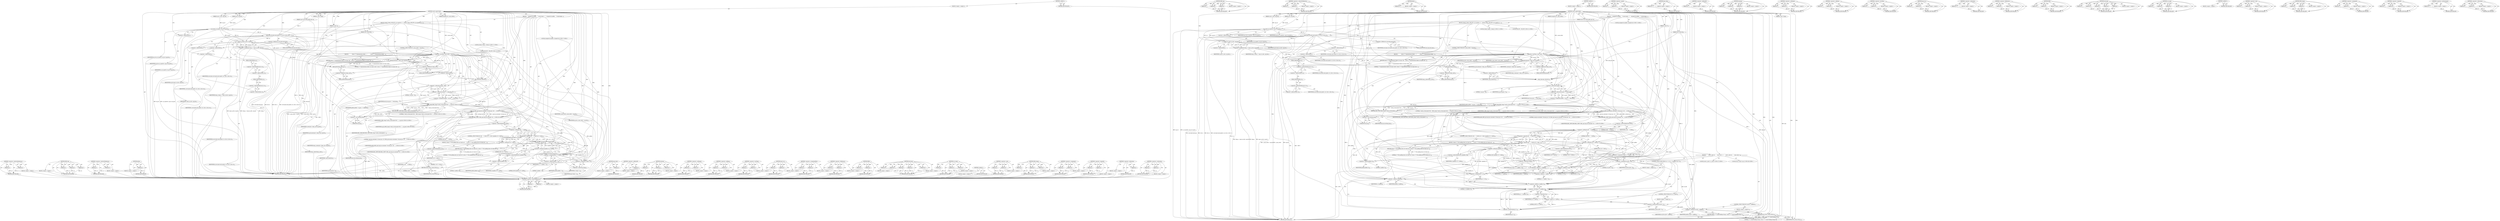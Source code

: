 digraph "&lt;operator&gt;.subtraction" {
vulnerable_258 [label=<(METHOD,&lt;operator&gt;.indirectIndexAccess)>];
vulnerable_259 [label=<(PARAM,p1)>];
vulnerable_260 [label=<(PARAM,p2)>];
vulnerable_261 [label=<(BLOCK,&lt;empty&gt;,&lt;empty&gt;)>];
vulnerable_262 [label=<(METHOD_RETURN,ANY)>];
vulnerable_237 [label=<(METHOD,DBG_log)>];
vulnerable_238 [label=<(PARAM,p1)>];
vulnerable_239 [label=<(PARAM,p2)>];
vulnerable_240 [label=<(PARAM,p3)>];
vulnerable_241 [label=<(BLOCK,&lt;empty&gt;,&lt;empty&gt;)>];
vulnerable_242 [label=<(METHOD_RETURN,ANY)>];
vulnerable_187 [label=<(METHOD,&lt;operator&gt;.indirectFieldAccess)>];
vulnerable_188 [label=<(PARAM,p1)>];
vulnerable_189 [label=<(PARAM,p2)>];
vulnerable_190 [label=<(BLOCK,&lt;empty&gt;,&lt;empty&gt;)>];
vulnerable_191 [label=<(METHOD_RETURN,ANY)>];
vulnerable_213 [label=<(METHOD,pfree)>];
vulnerable_214 [label=<(PARAM,p1)>];
vulnerable_215 [label=<(BLOCK,&lt;empty&gt;,&lt;empty&gt;)>];
vulnerable_216 [label=<(METHOD_RETURN,ANY)>];
vulnerable_6 [label=<(METHOD,&lt;global&gt;)<SUB>1</SUB>>];
vulnerable_7 [label=<(BLOCK,&lt;empty&gt;,&lt;empty&gt;)<SUB>1</SUB>>];
vulnerable_8 [label=<(METHOD,verify_signed_hash)<SUB>1</SUB>>];
vulnerable_9 [label=<(PARAM,const struct RSA_public_key *k)<SUB>1</SUB>>];
vulnerable_10 [label=<(PARAM,u_char *s)<SUB>2</SUB>>];
vulnerable_11 [label=<(PARAM,unsigned int s_max_octets)<SUB>2</SUB>>];
vulnerable_12 [label=<(PARAM,u_char **psig)<SUB>3</SUB>>];
vulnerable_13 [label=<(PARAM,size_t hash_len)<SUB>4</SUB>>];
vulnerable_14 [label=<(PARAM,const u_char *sig_val)<SUB>5</SUB>>];
vulnerable_15 [label=<(PARAM,size_t sig_len)<SUB>5</SUB>>];
vulnerable_16 [label=<(BLOCK,{
    unsigned int padlen;

    /* actual expon...,{
    unsigned int padlen;

    /* actual expon...)<SUB>6</SUB>>];
vulnerable_17 [label="<(LOCAL,unsigned int padlen: unsigned int)<SUB>7</SUB>>"];
vulnerable_18 [label=<(BLOCK,{
	chunk_t temp_s;
	MP_INT c;

	n_to_mpz(&amp;c, si...,{
	chunk_t temp_s;
	MP_INT c;

	n_to_mpz(&amp;c, si...)<SUB>10</SUB>>];
vulnerable_19 [label="<(LOCAL,chunk_t temp_s: chunk_t)<SUB>11</SUB>>"];
vulnerable_20 [label="<(LOCAL,MP_INT c: MP_INT)<SUB>12</SUB>>"];
vulnerable_21 [label=<(n_to_mpz,n_to_mpz(&amp;c, sig_val, sig_len))<SUB>14</SUB>>];
vulnerable_22 [label=<(&lt;operator&gt;.addressOf,&amp;c)<SUB>14</SUB>>];
vulnerable_23 [label=<(IDENTIFIER,c,n_to_mpz(&amp;c, sig_val, sig_len))<SUB>14</SUB>>];
vulnerable_24 [label=<(IDENTIFIER,sig_val,n_to_mpz(&amp;c, sig_val, sig_len))<SUB>14</SUB>>];
vulnerable_25 [label=<(IDENTIFIER,sig_len,n_to_mpz(&amp;c, sig_val, sig_len))<SUB>14</SUB>>];
vulnerable_26 [label=<(mod_exp,oswcrypto.mod_exp(&amp;c, &amp;c, &amp;k-&gt;e, &amp;k-&gt;n))<SUB>15</SUB>>];
vulnerable_27 [label=<(&lt;operator&gt;.fieldAccess,oswcrypto.mod_exp)<SUB>15</SUB>>];
vulnerable_28 [label=<(IDENTIFIER,oswcrypto,oswcrypto.mod_exp(&amp;c, &amp;c, &amp;k-&gt;e, &amp;k-&gt;n))<SUB>15</SUB>>];
vulnerable_29 [label=<(FIELD_IDENTIFIER,mod_exp,mod_exp)<SUB>15</SUB>>];
vulnerable_30 [label=<(&lt;operator&gt;.addressOf,&amp;c)<SUB>15</SUB>>];
vulnerable_31 [label=<(IDENTIFIER,c,oswcrypto.mod_exp(&amp;c, &amp;c, &amp;k-&gt;e, &amp;k-&gt;n))<SUB>15</SUB>>];
vulnerable_32 [label=<(&lt;operator&gt;.addressOf,&amp;c)<SUB>15</SUB>>];
vulnerable_33 [label=<(IDENTIFIER,c,oswcrypto.mod_exp(&amp;c, &amp;c, &amp;k-&gt;e, &amp;k-&gt;n))<SUB>15</SUB>>];
vulnerable_34 [label=<(&lt;operator&gt;.addressOf,&amp;k-&gt;e)<SUB>15</SUB>>];
vulnerable_35 [label=<(&lt;operator&gt;.indirectFieldAccess,k-&gt;e)<SUB>15</SUB>>];
vulnerable_36 [label=<(IDENTIFIER,k,oswcrypto.mod_exp(&amp;c, &amp;c, &amp;k-&gt;e, &amp;k-&gt;n))<SUB>15</SUB>>];
vulnerable_37 [label=<(FIELD_IDENTIFIER,e,e)<SUB>15</SUB>>];
vulnerable_38 [label=<(&lt;operator&gt;.addressOf,&amp;k-&gt;n)<SUB>15</SUB>>];
vulnerable_39 [label=<(&lt;operator&gt;.indirectFieldAccess,k-&gt;n)<SUB>15</SUB>>];
vulnerable_40 [label=<(IDENTIFIER,k,oswcrypto.mod_exp(&amp;c, &amp;c, &amp;k-&gt;e, &amp;k-&gt;n))<SUB>15</SUB>>];
vulnerable_41 [label=<(FIELD_IDENTIFIER,n,n)<SUB>15</SUB>>];
vulnerable_42 [label=<(&lt;operator&gt;.assignment,temp_s = mpz_to_n(&amp;c, sig_len))<SUB>17</SUB>>];
vulnerable_43 [label=<(IDENTIFIER,temp_s,temp_s = mpz_to_n(&amp;c, sig_len))<SUB>17</SUB>>];
vulnerable_44 [label=<(mpz_to_n,mpz_to_n(&amp;c, sig_len))<SUB>17</SUB>>];
vulnerable_45 [label=<(&lt;operator&gt;.addressOf,&amp;c)<SUB>17</SUB>>];
vulnerable_46 [label=<(IDENTIFIER,c,mpz_to_n(&amp;c, sig_len))<SUB>17</SUB>>];
vulnerable_47 [label=<(IDENTIFIER,sig_len,mpz_to_n(&amp;c, sig_len))<SUB>17</SUB>>];
vulnerable_48 [label=<(CONTROL_STRUCTURE,IF,if (s_max_octets &lt; sig_len))<SUB>18</SUB>>];
vulnerable_49 [label=<(&lt;operator&gt;.lessThan,s_max_octets &lt; sig_len)<SUB>18</SUB>>];
vulnerable_50 [label=<(IDENTIFIER,s_max_octets,s_max_octets &lt; sig_len)<SUB>18</SUB>>];
vulnerable_51 [label=<(IDENTIFIER,sig_len,s_max_octets &lt; sig_len)<SUB>18</SUB>>];
vulnerable_52 [label=<(BLOCK,{
            return &quot;2&quot;&quot;exponentiation failed;...,{
            return &quot;2&quot;&quot;exponentiation failed;...)<SUB>18</SUB>>];
vulnerable_53 [label=<(RETURN,return &quot;2&quot;&quot;exponentiation failed; too many octe...,return &quot;2&quot;&quot;exponentiation failed; too many octe...)<SUB>19</SUB>>];
vulnerable_54 [label=<(LITERAL,&quot;2&quot;&quot;exponentiation failed; too many octets&quot;,return &quot;2&quot;&quot;exponentiation failed; too many octe...)<SUB>19</SUB>>];
vulnerable_55 [label=<(memcpy,memcpy(s, temp_s.ptr, sig_len))<SUB>21</SUB>>];
vulnerable_56 [label=<(IDENTIFIER,s,memcpy(s, temp_s.ptr, sig_len))<SUB>21</SUB>>];
vulnerable_57 [label=<(&lt;operator&gt;.fieldAccess,temp_s.ptr)<SUB>21</SUB>>];
vulnerable_58 [label=<(IDENTIFIER,temp_s,memcpy(s, temp_s.ptr, sig_len))<SUB>21</SUB>>];
vulnerable_59 [label=<(FIELD_IDENTIFIER,ptr,ptr)<SUB>21</SUB>>];
vulnerable_60 [label=<(IDENTIFIER,sig_len,memcpy(s, temp_s.ptr, sig_len))<SUB>21</SUB>>];
vulnerable_61 [label=<(pfree,pfree(temp_s.ptr))<SUB>22</SUB>>];
vulnerable_62 [label=<(&lt;operator&gt;.fieldAccess,temp_s.ptr)<SUB>22</SUB>>];
vulnerable_63 [label=<(IDENTIFIER,temp_s,pfree(temp_s.ptr))<SUB>22</SUB>>];
vulnerable_64 [label=<(FIELD_IDENTIFIER,ptr,ptr)<SUB>22</SUB>>];
vulnerable_65 [label=<(mpz_clear,mpz_clear(&amp;c))<SUB>23</SUB>>];
vulnerable_66 [label=<(&lt;operator&gt;.addressOf,&amp;c)<SUB>23</SUB>>];
vulnerable_67 [label=<(IDENTIFIER,c,mpz_clear(&amp;c))<SUB>23</SUB>>];
vulnerable_68 [label=<(&lt;operator&gt;.assignment,padlen = sig_len - 3 - hash_len)<SUB>28</SUB>>];
vulnerable_69 [label=<(IDENTIFIER,padlen,padlen = sig_len - 3 - hash_len)<SUB>28</SUB>>];
vulnerable_70 [label=<(&lt;operator&gt;.subtraction,sig_len - 3 - hash_len)<SUB>28</SUB>>];
vulnerable_71 [label=<(&lt;operator&gt;.subtraction,sig_len - 3)<SUB>28</SUB>>];
vulnerable_72 [label=<(IDENTIFIER,sig_len,sig_len - 3)<SUB>28</SUB>>];
vulnerable_73 [label=<(LITERAL,3,sig_len - 3)<SUB>28</SUB>>];
vulnerable_74 [label=<(IDENTIFIER,hash_len,sig_len - 3 - hash_len)<SUB>28</SUB>>];
vulnerable_75 [label=<(DBG,DBG(DBG_CRYPT,
	DBG_dump(&quot;verify_sh decrypted S...)<SUB>31</SUB>>];
vulnerable_76 [label=<(IDENTIFIER,DBG_CRYPT,DBG(DBG_CRYPT,
	DBG_dump(&quot;verify_sh decrypted S...)<SUB>31</SUB>>];
vulnerable_77 [label="<(DBG_dump,DBG_dump(&quot;verify_sh decrypted SIG1:&quot;, s, sig_len))<SUB>32</SUB>>"];
vulnerable_78 [label="<(LITERAL,&quot;verify_sh decrypted SIG1:&quot;,DBG_dump(&quot;verify_sh decrypted SIG1:&quot;, s, sig_len))<SUB>32</SUB>>"];
vulnerable_79 [label="<(IDENTIFIER,s,DBG_dump(&quot;verify_sh decrypted SIG1:&quot;, s, sig_len))<SUB>32</SUB>>"];
vulnerable_80 [label="<(IDENTIFIER,sig_len,DBG_dump(&quot;verify_sh decrypted SIG1:&quot;, s, sig_len))<SUB>32</SUB>>"];
vulnerable_81 [label="<(DBG,DBG(DBG_CRYPT, DBG_log(&quot;pad_len calculated: %d ...)<SUB>33</SUB>>"];
vulnerable_82 [label="<(IDENTIFIER,DBG_CRYPT,DBG(DBG_CRYPT, DBG_log(&quot;pad_len calculated: %d ...)<SUB>33</SUB>>"];
vulnerable_83 [label="<(DBG_log,DBG_log(&quot;pad_len calculated: %d hash_len: %d&quot;, ...)<SUB>33</SUB>>"];
vulnerable_84 [label="<(LITERAL,&quot;pad_len calculated: %d hash_len: %d&quot;,DBG_log(&quot;pad_len calculated: %d hash_len: %d&quot;, ...)<SUB>33</SUB>>"];
vulnerable_85 [label="<(IDENTIFIER,padlen,DBG_log(&quot;pad_len calculated: %d hash_len: %d&quot;, ...)<SUB>33</SUB>>"];
vulnerable_86 [label=<(&lt;operator&gt;.cast,(int)hash_len)<SUB>33</SUB>>];
vulnerable_87 [label=<(UNKNOWN,int,int)<SUB>33</SUB>>];
vulnerable_88 [label=<(IDENTIFIER,hash_len,(int)hash_len)<SUB>33</SUB>>];
vulnerable_89 [label=<(CONTROL_STRUCTURE,IF,if (s[0]    != 0x00
| s[1] != 0x01
| s[padlen+2] != 0x00))<SUB>36</SUB>>];
vulnerable_90 [label=<(&lt;operator&gt;.logicalOr,s[0]    != 0x00
| s[1] != 0x01
...)<SUB>36</SUB>>];
vulnerable_91 [label=<(&lt;operator&gt;.logicalOr,s[0]    != 0x00
| s[1] != 0x01)<SUB>36</SUB>>];
vulnerable_92 [label=<(&lt;operator&gt;.notEquals,s[0]    != 0x00)<SUB>36</SUB>>];
vulnerable_93 [label=<(&lt;operator&gt;.indirectIndexAccess,s[0])<SUB>36</SUB>>];
vulnerable_94 [label=<(IDENTIFIER,s,s[0]    != 0x00)<SUB>36</SUB>>];
vulnerable_95 [label=<(LITERAL,0,s[0]    != 0x00)<SUB>36</SUB>>];
vulnerable_96 [label=<(LITERAL,0x00,s[0]    != 0x00)<SUB>36</SUB>>];
vulnerable_97 [label=<(&lt;operator&gt;.notEquals,s[1] != 0x01)<SUB>37</SUB>>];
vulnerable_98 [label=<(&lt;operator&gt;.indirectIndexAccess,s[1])<SUB>37</SUB>>];
vulnerable_99 [label=<(IDENTIFIER,s,s[1] != 0x01)<SUB>37</SUB>>];
vulnerable_100 [label=<(LITERAL,1,s[1] != 0x01)<SUB>37</SUB>>];
vulnerable_101 [label=<(LITERAL,0x01,s[1] != 0x01)<SUB>37</SUB>>];
vulnerable_102 [label=<(&lt;operator&gt;.notEquals,s[padlen+2] != 0x00)<SUB>38</SUB>>];
vulnerable_103 [label=<(&lt;operator&gt;.indirectIndexAccess,s[padlen+2])<SUB>38</SUB>>];
vulnerable_104 [label=<(IDENTIFIER,s,s[padlen+2] != 0x00)<SUB>38</SUB>>];
vulnerable_105 [label=<(&lt;operator&gt;.addition,padlen+2)<SUB>38</SUB>>];
vulnerable_106 [label=<(IDENTIFIER,padlen,padlen+2)<SUB>38</SUB>>];
vulnerable_107 [label=<(LITERAL,2,padlen+2)<SUB>38</SUB>>];
vulnerable_108 [label=<(LITERAL,0x00,s[padlen+2] != 0x00)<SUB>38</SUB>>];
vulnerable_109 [label=<(BLOCK,{
 	return &quot;3&quot;&quot;SIG padding does not check out&quot;;...,{
 	return &quot;3&quot;&quot;SIG padding does not check out&quot;;...)<SUB>38</SUB>>];
vulnerable_110 [label=<(RETURN,return &quot;3&quot;&quot;SIG padding does not check out&quot;;,return &quot;3&quot;&quot;SIG padding does not check out&quot;;)<SUB>39</SUB>>];
vulnerable_111 [label=<(LITERAL,&quot;3&quot;&quot;SIG padding does not check out&quot;,return &quot;3&quot;&quot;SIG padding does not check out&quot;;)<SUB>39</SUB>>];
vulnerable_112 [label=<(&lt;operator&gt;.assignmentPlus,s += padlen + 3)<SUB>42</SUB>>];
vulnerable_113 [label=<(IDENTIFIER,s,s += padlen + 3)<SUB>42</SUB>>];
vulnerable_114 [label=<(&lt;operator&gt;.addition,padlen + 3)<SUB>42</SUB>>];
vulnerable_115 [label=<(IDENTIFIER,padlen,padlen + 3)<SUB>42</SUB>>];
vulnerable_116 [label=<(LITERAL,3,padlen + 3)<SUB>42</SUB>>];
vulnerable_117 [label=<(&lt;operator&gt;.assignment,(*psig) = s)<SUB>43</SUB>>];
vulnerable_118 [label=<(&lt;operator&gt;.indirection,*psig)<SUB>43</SUB>>];
vulnerable_119 [label=<(IDENTIFIER,psig,(*psig) = s)<SUB>43</SUB>>];
vulnerable_120 [label=<(IDENTIFIER,s,(*psig) = s)<SUB>43</SUB>>];
vulnerable_121 [label=<(RETURN,return NULL;,return NULL;)<SUB>46</SUB>>];
vulnerable_122 [label=<(IDENTIFIER,NULL,return NULL;)<SUB>46</SUB>>];
vulnerable_123 [label=<(METHOD_RETURN,err_t)<SUB>1</SUB>>];
vulnerable_125 [label=<(METHOD_RETURN,ANY)<SUB>1</SUB>>];
vulnerable_217 [label=<(METHOD,mpz_clear)>];
vulnerable_218 [label=<(PARAM,p1)>];
vulnerable_219 [label=<(BLOCK,&lt;empty&gt;,&lt;empty&gt;)>];
vulnerable_220 [label=<(METHOD_RETURN,ANY)>];
vulnerable_170 [label=<(METHOD,&lt;operator&gt;.addressOf)>];
vulnerable_171 [label=<(PARAM,p1)>];
vulnerable_172 [label=<(BLOCK,&lt;empty&gt;,&lt;empty&gt;)>];
vulnerable_173 [label=<(METHOD_RETURN,ANY)>];
vulnerable_207 [label=<(METHOD,memcpy)>];
vulnerable_208 [label=<(PARAM,p1)>];
vulnerable_209 [label=<(PARAM,p2)>];
vulnerable_210 [label=<(PARAM,p3)>];
vulnerable_211 [label=<(BLOCK,&lt;empty&gt;,&lt;empty&gt;)>];
vulnerable_212 [label=<(METHOD_RETURN,ANY)>];
vulnerable_253 [label=<(METHOD,&lt;operator&gt;.notEquals)>];
vulnerable_254 [label=<(PARAM,p1)>];
vulnerable_255 [label=<(PARAM,p2)>];
vulnerable_256 [label=<(BLOCK,&lt;empty&gt;,&lt;empty&gt;)>];
vulnerable_257 [label=<(METHOD_RETURN,ANY)>];
vulnerable_263 [label=<(METHOD,&lt;operator&gt;.addition)>];
vulnerable_264 [label=<(PARAM,p1)>];
vulnerable_265 [label=<(PARAM,p2)>];
vulnerable_266 [label=<(BLOCK,&lt;empty&gt;,&lt;empty&gt;)>];
vulnerable_267 [label=<(METHOD_RETURN,ANY)>];
vulnerable_202 [label=<(METHOD,&lt;operator&gt;.lessThan)>];
vulnerable_203 [label=<(PARAM,p1)>];
vulnerable_204 [label=<(PARAM,p2)>];
vulnerable_205 [label=<(BLOCK,&lt;empty&gt;,&lt;empty&gt;)>];
vulnerable_206 [label=<(METHOD_RETURN,ANY)>];
vulnerable_197 [label=<(METHOD,mpz_to_n)>];
vulnerable_198 [label=<(PARAM,p1)>];
vulnerable_199 [label=<(PARAM,p2)>];
vulnerable_200 [label=<(BLOCK,&lt;empty&gt;,&lt;empty&gt;)>];
vulnerable_201 [label=<(METHOD_RETURN,ANY)>];
vulnerable_268 [label=<(METHOD,&lt;operator&gt;.assignmentPlus)>];
vulnerable_269 [label=<(PARAM,p1)>];
vulnerable_270 [label=<(PARAM,p2)>];
vulnerable_271 [label=<(BLOCK,&lt;empty&gt;,&lt;empty&gt;)>];
vulnerable_272 [label=<(METHOD_RETURN,ANY)>];
vulnerable_182 [label=<(METHOD,&lt;operator&gt;.fieldAccess)>];
vulnerable_183 [label=<(PARAM,p1)>];
vulnerable_184 [label=<(PARAM,p2)>];
vulnerable_185 [label=<(BLOCK,&lt;empty&gt;,&lt;empty&gt;)>];
vulnerable_186 [label=<(METHOD_RETURN,ANY)>];
vulnerable_226 [label=<(METHOD,DBG)>];
vulnerable_227 [label=<(PARAM,p1)>];
vulnerable_228 [label=<(PARAM,p2)>];
vulnerable_229 [label=<(BLOCK,&lt;empty&gt;,&lt;empty&gt;)>];
vulnerable_230 [label=<(METHOD_RETURN,ANY)>];
vulnerable_174 [label=<(METHOD,mod_exp)>];
vulnerable_175 [label=<(PARAM,p1)>];
vulnerable_176 [label=<(PARAM,p2)>];
vulnerable_177 [label=<(PARAM,p3)>];
vulnerable_178 [label=<(PARAM,p4)>];
vulnerable_179 [label=<(PARAM,p5)>];
vulnerable_180 [label=<(BLOCK,&lt;empty&gt;,&lt;empty&gt;)>];
vulnerable_181 [label=<(METHOD_RETURN,ANY)>];
vulnerable_164 [label=<(METHOD,n_to_mpz)>];
vulnerable_165 [label=<(PARAM,p1)>];
vulnerable_166 [label=<(PARAM,p2)>];
vulnerable_167 [label=<(PARAM,p3)>];
vulnerable_168 [label=<(BLOCK,&lt;empty&gt;,&lt;empty&gt;)>];
vulnerable_169 [label=<(METHOD_RETURN,ANY)>];
vulnerable_158 [label=<(METHOD,&lt;global&gt;)<SUB>1</SUB>>];
vulnerable_159 [label=<(BLOCK,&lt;empty&gt;,&lt;empty&gt;)>];
vulnerable_160 [label=<(METHOD_RETURN,ANY)>];
vulnerable_243 [label=<(METHOD,&lt;operator&gt;.cast)>];
vulnerable_244 [label=<(PARAM,p1)>];
vulnerable_245 [label=<(PARAM,p2)>];
vulnerable_246 [label=<(BLOCK,&lt;empty&gt;,&lt;empty&gt;)>];
vulnerable_247 [label=<(METHOD_RETURN,ANY)>];
vulnerable_231 [label=<(METHOD,DBG_dump)>];
vulnerable_232 [label=<(PARAM,p1)>];
vulnerable_233 [label=<(PARAM,p2)>];
vulnerable_234 [label=<(PARAM,p3)>];
vulnerable_235 [label=<(BLOCK,&lt;empty&gt;,&lt;empty&gt;)>];
vulnerable_236 [label=<(METHOD_RETURN,ANY)>];
vulnerable_192 [label=<(METHOD,&lt;operator&gt;.assignment)>];
vulnerable_193 [label=<(PARAM,p1)>];
vulnerable_194 [label=<(PARAM,p2)>];
vulnerable_195 [label=<(BLOCK,&lt;empty&gt;,&lt;empty&gt;)>];
vulnerable_196 [label=<(METHOD_RETURN,ANY)>];
vulnerable_248 [label=<(METHOD,&lt;operator&gt;.logicalOr)>];
vulnerable_249 [label=<(PARAM,p1)>];
vulnerable_250 [label=<(PARAM,p2)>];
vulnerable_251 [label=<(BLOCK,&lt;empty&gt;,&lt;empty&gt;)>];
vulnerable_252 [label=<(METHOD_RETURN,ANY)>];
vulnerable_273 [label=<(METHOD,&lt;operator&gt;.indirection)>];
vulnerable_274 [label=<(PARAM,p1)>];
vulnerable_275 [label=<(BLOCK,&lt;empty&gt;,&lt;empty&gt;)>];
vulnerable_276 [label=<(METHOD_RETURN,ANY)>];
vulnerable_221 [label=<(METHOD,&lt;operator&gt;.subtraction)>];
vulnerable_222 [label=<(PARAM,p1)>];
vulnerable_223 [label=<(PARAM,p2)>];
vulnerable_224 [label=<(BLOCK,&lt;empty&gt;,&lt;empty&gt;)>];
vulnerable_225 [label=<(METHOD_RETURN,ANY)>];
fixed_296 [label=<(METHOD,&lt;operator&gt;.indirectIndexAccess)>];
fixed_297 [label=<(PARAM,p1)>];
fixed_298 [label=<(PARAM,p2)>];
fixed_299 [label=<(BLOCK,&lt;empty&gt;,&lt;empty&gt;)>];
fixed_300 [label=<(METHOD_RETURN,ANY)>];
fixed_275 [label=<(METHOD,DBG_log)>];
fixed_276 [label=<(PARAM,p1)>];
fixed_277 [label=<(PARAM,p2)>];
fixed_278 [label=<(PARAM,p3)>];
fixed_279 [label=<(BLOCK,&lt;empty&gt;,&lt;empty&gt;)>];
fixed_280 [label=<(METHOD_RETURN,ANY)>];
fixed_225 [label=<(METHOD,&lt;operator&gt;.indirectFieldAccess)>];
fixed_226 [label=<(PARAM,p1)>];
fixed_227 [label=<(PARAM,p2)>];
fixed_228 [label=<(BLOCK,&lt;empty&gt;,&lt;empty&gt;)>];
fixed_229 [label=<(METHOD_RETURN,ANY)>];
fixed_251 [label=<(METHOD,pfree)>];
fixed_252 [label=<(PARAM,p1)>];
fixed_253 [label=<(BLOCK,&lt;empty&gt;,&lt;empty&gt;)>];
fixed_254 [label=<(METHOD_RETURN,ANY)>];
fixed_6 [label=<(METHOD,&lt;global&gt;)<SUB>1</SUB>>];
fixed_7 [label=<(BLOCK,&lt;empty&gt;,&lt;empty&gt;)<SUB>1</SUB>>];
fixed_8 [label=<(METHOD,verify_signed_hash)<SUB>1</SUB>>];
fixed_9 [label=<(PARAM,const struct RSA_public_key *k)<SUB>1</SUB>>];
fixed_10 [label=<(PARAM,u_char *s)<SUB>2</SUB>>];
fixed_11 [label=<(PARAM,unsigned int s_max_octets)<SUB>2</SUB>>];
fixed_12 [label=<(PARAM,u_char **psig)<SUB>3</SUB>>];
fixed_13 [label=<(PARAM,size_t hash_len)<SUB>4</SUB>>];
fixed_14 [label=<(PARAM,const u_char *sig_val)<SUB>5</SUB>>];
fixed_15 [label=<(PARAM,size_t sig_len)<SUB>5</SUB>>];
fixed_16 [label=<(BLOCK,{
    unsigned int padlen;

    /* actual expon...,{
    unsigned int padlen;

    /* actual expon...)<SUB>6</SUB>>];
fixed_17 [label="<(LOCAL,unsigned int padlen: unsigned int)<SUB>7</SUB>>"];
fixed_18 [label=<(BLOCK,{
	chunk_t temp_s;
	MP_INT c;

	n_to_mpz(&amp;c, si...,{
	chunk_t temp_s;
	MP_INT c;

	n_to_mpz(&amp;c, si...)<SUB>10</SUB>>];
fixed_19 [label="<(LOCAL,chunk_t temp_s: chunk_t)<SUB>11</SUB>>"];
fixed_20 [label="<(LOCAL,MP_INT c: MP_INT)<SUB>12</SUB>>"];
fixed_21 [label=<(n_to_mpz,n_to_mpz(&amp;c, sig_val, sig_len))<SUB>14</SUB>>];
fixed_22 [label=<(&lt;operator&gt;.addressOf,&amp;c)<SUB>14</SUB>>];
fixed_23 [label=<(IDENTIFIER,c,n_to_mpz(&amp;c, sig_val, sig_len))<SUB>14</SUB>>];
fixed_24 [label=<(IDENTIFIER,sig_val,n_to_mpz(&amp;c, sig_val, sig_len))<SUB>14</SUB>>];
fixed_25 [label=<(IDENTIFIER,sig_len,n_to_mpz(&amp;c, sig_val, sig_len))<SUB>14</SUB>>];
fixed_26 [label=<(mod_exp,oswcrypto.mod_exp(&amp;c, &amp;c, &amp;k-&gt;e, &amp;k-&gt;n))<SUB>15</SUB>>];
fixed_27 [label=<(&lt;operator&gt;.fieldAccess,oswcrypto.mod_exp)<SUB>15</SUB>>];
fixed_28 [label=<(IDENTIFIER,oswcrypto,oswcrypto.mod_exp(&amp;c, &amp;c, &amp;k-&gt;e, &amp;k-&gt;n))<SUB>15</SUB>>];
fixed_29 [label=<(FIELD_IDENTIFIER,mod_exp,mod_exp)<SUB>15</SUB>>];
fixed_30 [label=<(&lt;operator&gt;.addressOf,&amp;c)<SUB>15</SUB>>];
fixed_31 [label=<(IDENTIFIER,c,oswcrypto.mod_exp(&amp;c, &amp;c, &amp;k-&gt;e, &amp;k-&gt;n))<SUB>15</SUB>>];
fixed_32 [label=<(&lt;operator&gt;.addressOf,&amp;c)<SUB>15</SUB>>];
fixed_33 [label=<(IDENTIFIER,c,oswcrypto.mod_exp(&amp;c, &amp;c, &amp;k-&gt;e, &amp;k-&gt;n))<SUB>15</SUB>>];
fixed_34 [label=<(&lt;operator&gt;.addressOf,&amp;k-&gt;e)<SUB>15</SUB>>];
fixed_35 [label=<(&lt;operator&gt;.indirectFieldAccess,k-&gt;e)<SUB>15</SUB>>];
fixed_36 [label=<(IDENTIFIER,k,oswcrypto.mod_exp(&amp;c, &amp;c, &amp;k-&gt;e, &amp;k-&gt;n))<SUB>15</SUB>>];
fixed_37 [label=<(FIELD_IDENTIFIER,e,e)<SUB>15</SUB>>];
fixed_38 [label=<(&lt;operator&gt;.addressOf,&amp;k-&gt;n)<SUB>15</SUB>>];
fixed_39 [label=<(&lt;operator&gt;.indirectFieldAccess,k-&gt;n)<SUB>15</SUB>>];
fixed_40 [label=<(IDENTIFIER,k,oswcrypto.mod_exp(&amp;c, &amp;c, &amp;k-&gt;e, &amp;k-&gt;n))<SUB>15</SUB>>];
fixed_41 [label=<(FIELD_IDENTIFIER,n,n)<SUB>15</SUB>>];
fixed_42 [label=<(&lt;operator&gt;.assignment,temp_s = mpz_to_n(&amp;c, sig_len))<SUB>17</SUB>>];
fixed_43 [label=<(IDENTIFIER,temp_s,temp_s = mpz_to_n(&amp;c, sig_len))<SUB>17</SUB>>];
fixed_44 [label=<(mpz_to_n,mpz_to_n(&amp;c, sig_len))<SUB>17</SUB>>];
fixed_45 [label=<(&lt;operator&gt;.addressOf,&amp;c)<SUB>17</SUB>>];
fixed_46 [label=<(IDENTIFIER,c,mpz_to_n(&amp;c, sig_len))<SUB>17</SUB>>];
fixed_47 [label=<(IDENTIFIER,sig_len,mpz_to_n(&amp;c, sig_len))<SUB>17</SUB>>];
fixed_48 [label=<(CONTROL_STRUCTURE,IF,if (s_max_octets &lt; sig_len))<SUB>18</SUB>>];
fixed_49 [label=<(&lt;operator&gt;.lessThan,s_max_octets &lt; sig_len)<SUB>18</SUB>>];
fixed_50 [label=<(IDENTIFIER,s_max_octets,s_max_octets &lt; sig_len)<SUB>18</SUB>>];
fixed_51 [label=<(IDENTIFIER,sig_len,s_max_octets &lt; sig_len)<SUB>18</SUB>>];
fixed_52 [label=<(BLOCK,{
            return &quot;2&quot;&quot;exponentiation failed;...,{
            return &quot;2&quot;&quot;exponentiation failed;...)<SUB>18</SUB>>];
fixed_53 [label=<(RETURN,return &quot;2&quot;&quot;exponentiation failed; too many octe...,return &quot;2&quot;&quot;exponentiation failed; too many octe...)<SUB>19</SUB>>];
fixed_54 [label=<(LITERAL,&quot;2&quot;&quot;exponentiation failed; too many octets&quot;,return &quot;2&quot;&quot;exponentiation failed; too many octe...)<SUB>19</SUB>>];
fixed_55 [label=<(memcpy,memcpy(s, temp_s.ptr, sig_len))<SUB>21</SUB>>];
fixed_56 [label=<(IDENTIFIER,s,memcpy(s, temp_s.ptr, sig_len))<SUB>21</SUB>>];
fixed_57 [label=<(&lt;operator&gt;.fieldAccess,temp_s.ptr)<SUB>21</SUB>>];
fixed_58 [label=<(IDENTIFIER,temp_s,memcpy(s, temp_s.ptr, sig_len))<SUB>21</SUB>>];
fixed_59 [label=<(FIELD_IDENTIFIER,ptr,ptr)<SUB>21</SUB>>];
fixed_60 [label=<(IDENTIFIER,sig_len,memcpy(s, temp_s.ptr, sig_len))<SUB>21</SUB>>];
fixed_61 [label=<(pfree,pfree(temp_s.ptr))<SUB>22</SUB>>];
fixed_62 [label=<(&lt;operator&gt;.fieldAccess,temp_s.ptr)<SUB>22</SUB>>];
fixed_63 [label=<(IDENTIFIER,temp_s,pfree(temp_s.ptr))<SUB>22</SUB>>];
fixed_64 [label=<(FIELD_IDENTIFIER,ptr,ptr)<SUB>22</SUB>>];
fixed_65 [label=<(mpz_clear,mpz_clear(&amp;c))<SUB>23</SUB>>];
fixed_66 [label=<(&lt;operator&gt;.addressOf,&amp;c)<SUB>23</SUB>>];
fixed_67 [label=<(IDENTIFIER,c,mpz_clear(&amp;c))<SUB>23</SUB>>];
fixed_68 [label=<(&lt;operator&gt;.assignment,padlen = sig_len - 3 - hash_len)<SUB>28</SUB>>];
fixed_69 [label=<(IDENTIFIER,padlen,padlen = sig_len - 3 - hash_len)<SUB>28</SUB>>];
fixed_70 [label=<(&lt;operator&gt;.subtraction,sig_len - 3 - hash_len)<SUB>28</SUB>>];
fixed_71 [label=<(&lt;operator&gt;.subtraction,sig_len - 3)<SUB>28</SUB>>];
fixed_72 [label=<(IDENTIFIER,sig_len,sig_len - 3)<SUB>28</SUB>>];
fixed_73 [label=<(LITERAL,3,sig_len - 3)<SUB>28</SUB>>];
fixed_74 [label=<(IDENTIFIER,hash_len,sig_len - 3 - hash_len)<SUB>28</SUB>>];
fixed_75 [label=<(DBG,DBG(DBG_CRYPT,
	DBG_dump(&quot;verify_sh decrypted S...)<SUB>31</SUB>>];
fixed_76 [label=<(IDENTIFIER,DBG_CRYPT,DBG(DBG_CRYPT,
	DBG_dump(&quot;verify_sh decrypted S...)<SUB>31</SUB>>];
fixed_77 [label="<(DBG_dump,DBG_dump(&quot;verify_sh decrypted SIG1:&quot;, s, sig_len))<SUB>32</SUB>>"];
fixed_78 [label="<(LITERAL,&quot;verify_sh decrypted SIG1:&quot;,DBG_dump(&quot;verify_sh decrypted SIG1:&quot;, s, sig_len))<SUB>32</SUB>>"];
fixed_79 [label="<(IDENTIFIER,s,DBG_dump(&quot;verify_sh decrypted SIG1:&quot;, s, sig_len))<SUB>32</SUB>>"];
fixed_80 [label="<(IDENTIFIER,sig_len,DBG_dump(&quot;verify_sh decrypted SIG1:&quot;, s, sig_len))<SUB>32</SUB>>"];
fixed_81 [label="<(DBG,DBG(DBG_CRYPT, DBG_log(&quot;pad_len calculated: %d ...)<SUB>33</SUB>>"];
fixed_82 [label="<(IDENTIFIER,DBG_CRYPT,DBG(DBG_CRYPT, DBG_log(&quot;pad_len calculated: %d ...)<SUB>33</SUB>>"];
fixed_83 [label="<(DBG_log,DBG_log(&quot;pad_len calculated: %d hash_len: %d&quot;, ...)<SUB>33</SUB>>"];
fixed_84 [label="<(LITERAL,&quot;pad_len calculated: %d hash_len: %d&quot;,DBG_log(&quot;pad_len calculated: %d hash_len: %d&quot;, ...)<SUB>33</SUB>>"];
fixed_85 [label="<(IDENTIFIER,padlen,DBG_log(&quot;pad_len calculated: %d hash_len: %d&quot;, ...)<SUB>33</SUB>>"];
fixed_86 [label=<(&lt;operator&gt;.cast,(int)hash_len)<SUB>33</SUB>>];
fixed_87 [label=<(UNKNOWN,int,int)<SUB>33</SUB>>];
fixed_88 [label=<(IDENTIFIER,hash_len,(int)hash_len)<SUB>33</SUB>>];
fixed_89 [label=<(CONTROL_STRUCTURE,IF,if (s[0]    != 0x00
| s[1] != 0x01
| s[padlen+2] != 0x00))<SUB>36</SUB>>];
fixed_90 [label=<(&lt;operator&gt;.logicalOr,s[0]    != 0x00
| s[1] != 0x01
...)<SUB>36</SUB>>];
fixed_91 [label=<(&lt;operator&gt;.logicalOr,s[0]    != 0x00
| s[1] != 0x01)<SUB>36</SUB>>];
fixed_92 [label=<(&lt;operator&gt;.notEquals,s[0]    != 0x00)<SUB>36</SUB>>];
fixed_93 [label=<(&lt;operator&gt;.indirectIndexAccess,s[0])<SUB>36</SUB>>];
fixed_94 [label=<(IDENTIFIER,s,s[0]    != 0x00)<SUB>36</SUB>>];
fixed_95 [label=<(LITERAL,0,s[0]    != 0x00)<SUB>36</SUB>>];
fixed_96 [label=<(LITERAL,0x00,s[0]    != 0x00)<SUB>36</SUB>>];
fixed_97 [label=<(&lt;operator&gt;.notEquals,s[1] != 0x01)<SUB>37</SUB>>];
fixed_98 [label=<(&lt;operator&gt;.indirectIndexAccess,s[1])<SUB>37</SUB>>];
fixed_99 [label=<(IDENTIFIER,s,s[1] != 0x01)<SUB>37</SUB>>];
fixed_100 [label=<(LITERAL,1,s[1] != 0x01)<SUB>37</SUB>>];
fixed_101 [label=<(LITERAL,0x01,s[1] != 0x01)<SUB>37</SUB>>];
fixed_102 [label=<(&lt;operator&gt;.notEquals,s[padlen+2] != 0x00)<SUB>38</SUB>>];
fixed_103 [label=<(&lt;operator&gt;.indirectIndexAccess,s[padlen+2])<SUB>38</SUB>>];
fixed_104 [label=<(IDENTIFIER,s,s[padlen+2] != 0x00)<SUB>38</SUB>>];
fixed_105 [label=<(&lt;operator&gt;.addition,padlen+2)<SUB>38</SUB>>];
fixed_106 [label=<(IDENTIFIER,padlen,padlen+2)<SUB>38</SUB>>];
fixed_107 [label=<(LITERAL,2,padlen+2)<SUB>38</SUB>>];
fixed_108 [label=<(LITERAL,0x00,s[padlen+2] != 0x00)<SUB>38</SUB>>];
fixed_109 [label=<(BLOCK,{
 	return &quot;3&quot;&quot;SIG padding does not check out&quot;;...,{
 	return &quot;3&quot;&quot;SIG padding does not check out&quot;;...)<SUB>38</SUB>>];
fixed_110 [label=<(RETURN,return &quot;3&quot;&quot;SIG padding does not check out&quot;;,return &quot;3&quot;&quot;SIG padding does not check out&quot;;)<SUB>39</SUB>>];
fixed_111 [label=<(LITERAL,&quot;3&quot;&quot;SIG padding does not check out&quot;,return &quot;3&quot;&quot;SIG padding does not check out&quot;;)<SUB>39</SUB>>];
fixed_112 [label=<(&lt;operator&gt;.assignment,(*psig) = s + padlen + 3)<SUB>43</SUB>>];
fixed_113 [label=<(&lt;operator&gt;.indirection,*psig)<SUB>43</SUB>>];
fixed_114 [label=<(IDENTIFIER,psig,(*psig) = s + padlen + 3)<SUB>43</SUB>>];
fixed_115 [label=<(&lt;operator&gt;.addition,s + padlen + 3)<SUB>43</SUB>>];
fixed_116 [label=<(&lt;operator&gt;.addition,s + padlen)<SUB>43</SUB>>];
fixed_117 [label=<(IDENTIFIER,s,s + padlen)<SUB>43</SUB>>];
fixed_118 [label=<(IDENTIFIER,padlen,s + padlen)<SUB>43</SUB>>];
fixed_119 [label=<(LITERAL,3,s + padlen + 3)<SUB>43</SUB>>];
fixed_120 [label=<(BLOCK,{
        const u_char *p;
        size_t cnt_f...,{
        const u_char *p;
        size_t cnt_f...)<SUB>46</SUB>>];
fixed_121 [label="<(LOCAL,const u_char* p: u_char*)<SUB>47</SUB>>"];
fixed_122 [label="<(LOCAL,size_t cnt_ffs: size_t)<SUB>48</SUB>>"];
fixed_123 [label=<(&lt;operator&gt;.assignment,cnt_ffs = 0)<SUB>48</SUB>>];
fixed_124 [label=<(IDENTIFIER,cnt_ffs,cnt_ffs = 0)<SUB>48</SUB>>];
fixed_125 [label=<(LITERAL,0,cnt_ffs = 0)<SUB>48</SUB>>];
fixed_126 [label=<(CONTROL_STRUCTURE,FOR,for (p = s+2;p &lt; s+padlen+2;p++))<SUB>50</SUB>>];
fixed_127 [label=<(BLOCK,&lt;empty&gt;,&lt;empty&gt;)<SUB>50</SUB>>];
fixed_128 [label=<(&lt;operator&gt;.assignment,p = s+2)<SUB>50</SUB>>];
fixed_129 [label=<(IDENTIFIER,p,p = s+2)<SUB>50</SUB>>];
fixed_130 [label=<(&lt;operator&gt;.addition,s+2)<SUB>50</SUB>>];
fixed_131 [label=<(IDENTIFIER,s,s+2)<SUB>50</SUB>>];
fixed_132 [label=<(LITERAL,2,s+2)<SUB>50</SUB>>];
fixed_133 [label=<(&lt;operator&gt;.lessThan,p &lt; s+padlen+2)<SUB>50</SUB>>];
fixed_134 [label=<(IDENTIFIER,p,p &lt; s+padlen+2)<SUB>50</SUB>>];
fixed_135 [label=<(&lt;operator&gt;.addition,s+padlen+2)<SUB>50</SUB>>];
fixed_136 [label=<(&lt;operator&gt;.addition,s+padlen)<SUB>50</SUB>>];
fixed_137 [label=<(IDENTIFIER,s,s+padlen)<SUB>50</SUB>>];
fixed_138 [label=<(IDENTIFIER,padlen,s+padlen)<SUB>50</SUB>>];
fixed_139 [label=<(LITERAL,2,s+padlen+2)<SUB>50</SUB>>];
fixed_140 [label=<(&lt;operator&gt;.postIncrement,p++)<SUB>50</SUB>>];
fixed_141 [label=<(IDENTIFIER,p,p++)<SUB>50</SUB>>];
fixed_142 [label=<(CONTROL_STRUCTURE,IF,if (*p == 0xFF))<SUB>51</SUB>>];
fixed_143 [label=<(&lt;operator&gt;.equals,*p == 0xFF)<SUB>51</SUB>>];
fixed_144 [label=<(&lt;operator&gt;.indirection,*p)<SUB>51</SUB>>];
fixed_145 [label=<(IDENTIFIER,p,*p == 0xFF)<SUB>51</SUB>>];
fixed_146 [label=<(LITERAL,0xFF,*p == 0xFF)<SUB>51</SUB>>];
fixed_147 [label=<(BLOCK,&lt;empty&gt;,&lt;empty&gt;)<SUB>52</SUB>>];
fixed_148 [label=<(&lt;operator&gt;.postIncrement,cnt_ffs ++)<SUB>52</SUB>>];
fixed_149 [label=<(IDENTIFIER,cnt_ffs,cnt_ffs ++)<SUB>52</SUB>>];
fixed_150 [label=<(CONTROL_STRUCTURE,IF,if (cnt_ffs != padlen))<SUB>54</SUB>>];
fixed_151 [label=<(&lt;operator&gt;.notEquals,cnt_ffs != padlen)<SUB>54</SUB>>];
fixed_152 [label=<(IDENTIFIER,cnt_ffs,cnt_ffs != padlen)<SUB>54</SUB>>];
fixed_153 [label=<(IDENTIFIER,padlen,cnt_ffs != padlen)<SUB>54</SUB>>];
fixed_154 [label=<(BLOCK,&lt;empty&gt;,&lt;empty&gt;)<SUB>55</SUB>>];
fixed_155 [label=<(RETURN,return &quot;4&quot; &quot;invalid Padding String&quot;;,return &quot;4&quot; &quot;invalid Padding String&quot;;)<SUB>55</SUB>>];
fixed_156 [label=<(LITERAL,&quot;4&quot; &quot;invalid Padding String&quot;,return &quot;4&quot; &quot;invalid Padding String&quot;;)<SUB>55</SUB>>];
fixed_157 [label=<(RETURN,return NULL;,return NULL;)<SUB>59</SUB>>];
fixed_158 [label=<(IDENTIFIER,NULL,return NULL;)<SUB>59</SUB>>];
fixed_159 [label=<(METHOD_RETURN,err_t)<SUB>1</SUB>>];
fixed_161 [label=<(METHOD_RETURN,ANY)<SUB>1</SUB>>];
fixed_314 [label=<(METHOD,&lt;operator&gt;.equals)>];
fixed_315 [label=<(PARAM,p1)>];
fixed_316 [label=<(PARAM,p2)>];
fixed_317 [label=<(BLOCK,&lt;empty&gt;,&lt;empty&gt;)>];
fixed_318 [label=<(METHOD_RETURN,ANY)>];
fixed_255 [label=<(METHOD,mpz_clear)>];
fixed_256 [label=<(PARAM,p1)>];
fixed_257 [label=<(BLOCK,&lt;empty&gt;,&lt;empty&gt;)>];
fixed_258 [label=<(METHOD_RETURN,ANY)>];
fixed_208 [label=<(METHOD,&lt;operator&gt;.addressOf)>];
fixed_209 [label=<(PARAM,p1)>];
fixed_210 [label=<(BLOCK,&lt;empty&gt;,&lt;empty&gt;)>];
fixed_211 [label=<(METHOD_RETURN,ANY)>];
fixed_245 [label=<(METHOD,memcpy)>];
fixed_246 [label=<(PARAM,p1)>];
fixed_247 [label=<(PARAM,p2)>];
fixed_248 [label=<(PARAM,p3)>];
fixed_249 [label=<(BLOCK,&lt;empty&gt;,&lt;empty&gt;)>];
fixed_250 [label=<(METHOD_RETURN,ANY)>];
fixed_291 [label=<(METHOD,&lt;operator&gt;.notEquals)>];
fixed_292 [label=<(PARAM,p1)>];
fixed_293 [label=<(PARAM,p2)>];
fixed_294 [label=<(BLOCK,&lt;empty&gt;,&lt;empty&gt;)>];
fixed_295 [label=<(METHOD_RETURN,ANY)>];
fixed_301 [label=<(METHOD,&lt;operator&gt;.addition)>];
fixed_302 [label=<(PARAM,p1)>];
fixed_303 [label=<(PARAM,p2)>];
fixed_304 [label=<(BLOCK,&lt;empty&gt;,&lt;empty&gt;)>];
fixed_305 [label=<(METHOD_RETURN,ANY)>];
fixed_240 [label=<(METHOD,&lt;operator&gt;.lessThan)>];
fixed_241 [label=<(PARAM,p1)>];
fixed_242 [label=<(PARAM,p2)>];
fixed_243 [label=<(BLOCK,&lt;empty&gt;,&lt;empty&gt;)>];
fixed_244 [label=<(METHOD_RETURN,ANY)>];
fixed_235 [label=<(METHOD,mpz_to_n)>];
fixed_236 [label=<(PARAM,p1)>];
fixed_237 [label=<(PARAM,p2)>];
fixed_238 [label=<(BLOCK,&lt;empty&gt;,&lt;empty&gt;)>];
fixed_239 [label=<(METHOD_RETURN,ANY)>];
fixed_306 [label=<(METHOD,&lt;operator&gt;.indirection)>];
fixed_307 [label=<(PARAM,p1)>];
fixed_308 [label=<(BLOCK,&lt;empty&gt;,&lt;empty&gt;)>];
fixed_309 [label=<(METHOD_RETURN,ANY)>];
fixed_220 [label=<(METHOD,&lt;operator&gt;.fieldAccess)>];
fixed_221 [label=<(PARAM,p1)>];
fixed_222 [label=<(PARAM,p2)>];
fixed_223 [label=<(BLOCK,&lt;empty&gt;,&lt;empty&gt;)>];
fixed_224 [label=<(METHOD_RETURN,ANY)>];
fixed_264 [label=<(METHOD,DBG)>];
fixed_265 [label=<(PARAM,p1)>];
fixed_266 [label=<(PARAM,p2)>];
fixed_267 [label=<(BLOCK,&lt;empty&gt;,&lt;empty&gt;)>];
fixed_268 [label=<(METHOD_RETURN,ANY)>];
fixed_212 [label=<(METHOD,mod_exp)>];
fixed_213 [label=<(PARAM,p1)>];
fixed_214 [label=<(PARAM,p2)>];
fixed_215 [label=<(PARAM,p3)>];
fixed_216 [label=<(PARAM,p4)>];
fixed_217 [label=<(PARAM,p5)>];
fixed_218 [label=<(BLOCK,&lt;empty&gt;,&lt;empty&gt;)>];
fixed_219 [label=<(METHOD_RETURN,ANY)>];
fixed_202 [label=<(METHOD,n_to_mpz)>];
fixed_203 [label=<(PARAM,p1)>];
fixed_204 [label=<(PARAM,p2)>];
fixed_205 [label=<(PARAM,p3)>];
fixed_206 [label=<(BLOCK,&lt;empty&gt;,&lt;empty&gt;)>];
fixed_207 [label=<(METHOD_RETURN,ANY)>];
fixed_196 [label=<(METHOD,&lt;global&gt;)<SUB>1</SUB>>];
fixed_197 [label=<(BLOCK,&lt;empty&gt;,&lt;empty&gt;)>];
fixed_198 [label=<(METHOD_RETURN,ANY)>];
fixed_281 [label=<(METHOD,&lt;operator&gt;.cast)>];
fixed_282 [label=<(PARAM,p1)>];
fixed_283 [label=<(PARAM,p2)>];
fixed_284 [label=<(BLOCK,&lt;empty&gt;,&lt;empty&gt;)>];
fixed_285 [label=<(METHOD_RETURN,ANY)>];
fixed_269 [label=<(METHOD,DBG_dump)>];
fixed_270 [label=<(PARAM,p1)>];
fixed_271 [label=<(PARAM,p2)>];
fixed_272 [label=<(PARAM,p3)>];
fixed_273 [label=<(BLOCK,&lt;empty&gt;,&lt;empty&gt;)>];
fixed_274 [label=<(METHOD_RETURN,ANY)>];
fixed_230 [label=<(METHOD,&lt;operator&gt;.assignment)>];
fixed_231 [label=<(PARAM,p1)>];
fixed_232 [label=<(PARAM,p2)>];
fixed_233 [label=<(BLOCK,&lt;empty&gt;,&lt;empty&gt;)>];
fixed_234 [label=<(METHOD_RETURN,ANY)>];
fixed_286 [label=<(METHOD,&lt;operator&gt;.logicalOr)>];
fixed_287 [label=<(PARAM,p1)>];
fixed_288 [label=<(PARAM,p2)>];
fixed_289 [label=<(BLOCK,&lt;empty&gt;,&lt;empty&gt;)>];
fixed_290 [label=<(METHOD_RETURN,ANY)>];
fixed_310 [label=<(METHOD,&lt;operator&gt;.postIncrement)>];
fixed_311 [label=<(PARAM,p1)>];
fixed_312 [label=<(BLOCK,&lt;empty&gt;,&lt;empty&gt;)>];
fixed_313 [label=<(METHOD_RETURN,ANY)>];
fixed_259 [label=<(METHOD,&lt;operator&gt;.subtraction)>];
fixed_260 [label=<(PARAM,p1)>];
fixed_261 [label=<(PARAM,p2)>];
fixed_262 [label=<(BLOCK,&lt;empty&gt;,&lt;empty&gt;)>];
fixed_263 [label=<(METHOD_RETURN,ANY)>];
vulnerable_258 -> vulnerable_259  [key=0, label="AST: "];
vulnerable_258 -> vulnerable_259  [key=1, label="DDG: "];
vulnerable_258 -> vulnerable_261  [key=0, label="AST: "];
vulnerable_258 -> vulnerable_260  [key=0, label="AST: "];
vulnerable_258 -> vulnerable_260  [key=1, label="DDG: "];
vulnerable_258 -> vulnerable_262  [key=0, label="AST: "];
vulnerable_258 -> vulnerable_262  [key=1, label="CFG: "];
vulnerable_259 -> vulnerable_262  [key=0, label="DDG: p1"];
vulnerable_260 -> vulnerable_262  [key=0, label="DDG: p2"];
vulnerable_261 -> fixed_296  [key=0];
vulnerable_262 -> fixed_296  [key=0];
vulnerable_237 -> vulnerable_238  [key=0, label="AST: "];
vulnerable_237 -> vulnerable_238  [key=1, label="DDG: "];
vulnerable_237 -> vulnerable_241  [key=0, label="AST: "];
vulnerable_237 -> vulnerable_239  [key=0, label="AST: "];
vulnerable_237 -> vulnerable_239  [key=1, label="DDG: "];
vulnerable_237 -> vulnerable_242  [key=0, label="AST: "];
vulnerable_237 -> vulnerable_242  [key=1, label="CFG: "];
vulnerable_237 -> vulnerable_240  [key=0, label="AST: "];
vulnerable_237 -> vulnerable_240  [key=1, label="DDG: "];
vulnerable_238 -> vulnerable_242  [key=0, label="DDG: p1"];
vulnerable_239 -> vulnerable_242  [key=0, label="DDG: p2"];
vulnerable_240 -> vulnerable_242  [key=0, label="DDG: p3"];
vulnerable_241 -> fixed_296  [key=0];
vulnerable_242 -> fixed_296  [key=0];
vulnerable_187 -> vulnerable_188  [key=0, label="AST: "];
vulnerable_187 -> vulnerable_188  [key=1, label="DDG: "];
vulnerable_187 -> vulnerable_190  [key=0, label="AST: "];
vulnerable_187 -> vulnerable_189  [key=0, label="AST: "];
vulnerable_187 -> vulnerable_189  [key=1, label="DDG: "];
vulnerable_187 -> vulnerable_191  [key=0, label="AST: "];
vulnerable_187 -> vulnerable_191  [key=1, label="CFG: "];
vulnerable_188 -> vulnerable_191  [key=0, label="DDG: p1"];
vulnerable_189 -> vulnerable_191  [key=0, label="DDG: p2"];
vulnerable_190 -> fixed_296  [key=0];
vulnerable_191 -> fixed_296  [key=0];
vulnerable_213 -> vulnerable_214  [key=0, label="AST: "];
vulnerable_213 -> vulnerable_214  [key=1, label="DDG: "];
vulnerable_213 -> vulnerable_215  [key=0, label="AST: "];
vulnerable_213 -> vulnerable_216  [key=0, label="AST: "];
vulnerable_213 -> vulnerable_216  [key=1, label="CFG: "];
vulnerable_214 -> vulnerable_216  [key=0, label="DDG: p1"];
vulnerable_215 -> fixed_296  [key=0];
vulnerable_216 -> fixed_296  [key=0];
vulnerable_6 -> vulnerable_7  [key=0, label="AST: "];
vulnerable_6 -> vulnerable_125  [key=0, label="AST: "];
vulnerable_6 -> vulnerable_125  [key=1, label="CFG: "];
vulnerable_7 -> vulnerable_8  [key=0, label="AST: "];
vulnerable_8 -> vulnerable_9  [key=0, label="AST: "];
vulnerable_8 -> vulnerable_9  [key=1, label="DDG: "];
vulnerable_8 -> vulnerable_10  [key=0, label="AST: "];
vulnerable_8 -> vulnerable_10  [key=1, label="DDG: "];
vulnerable_8 -> vulnerable_11  [key=0, label="AST: "];
vulnerable_8 -> vulnerable_11  [key=1, label="DDG: "];
vulnerable_8 -> vulnerable_12  [key=0, label="AST: "];
vulnerable_8 -> vulnerable_12  [key=1, label="DDG: "];
vulnerable_8 -> vulnerable_13  [key=0, label="AST: "];
vulnerable_8 -> vulnerable_13  [key=1, label="DDG: "];
vulnerable_8 -> vulnerable_14  [key=0, label="AST: "];
vulnerable_8 -> vulnerable_14  [key=1, label="DDG: "];
vulnerable_8 -> vulnerable_15  [key=0, label="AST: "];
vulnerable_8 -> vulnerable_15  [key=1, label="DDG: "];
vulnerable_8 -> vulnerable_16  [key=0, label="AST: "];
vulnerable_8 -> vulnerable_123  [key=0, label="AST: "];
vulnerable_8 -> vulnerable_22  [key=0, label="CFG: "];
vulnerable_8 -> vulnerable_18  [key=0, label="DDG: "];
vulnerable_8 -> vulnerable_112  [key=0, label="DDG: "];
vulnerable_8 -> vulnerable_117  [key=0, label="DDG: "];
vulnerable_8 -> vulnerable_121  [key=0, label="DDG: "];
vulnerable_8 -> vulnerable_75  [key=0, label="DDG: "];
vulnerable_8 -> vulnerable_81  [key=0, label="DDG: "];
vulnerable_8 -> vulnerable_122  [key=0, label="DDG: "];
vulnerable_8 -> vulnerable_21  [key=0, label="DDG: "];
vulnerable_8 -> vulnerable_26  [key=0, label="DDG: "];
vulnerable_8 -> vulnerable_55  [key=0, label="DDG: "];
vulnerable_8 -> vulnerable_65  [key=0, label="DDG: "];
vulnerable_8 -> vulnerable_70  [key=0, label="DDG: "];
vulnerable_8 -> vulnerable_77  [key=0, label="DDG: "];
vulnerable_8 -> vulnerable_83  [key=0, label="DDG: "];
vulnerable_8 -> vulnerable_110  [key=0, label="DDG: "];
vulnerable_8 -> vulnerable_114  [key=0, label="DDG: "];
vulnerable_8 -> vulnerable_44  [key=0, label="DDG: "];
vulnerable_8 -> vulnerable_49  [key=0, label="DDG: "];
vulnerable_8 -> vulnerable_53  [key=0, label="DDG: "];
vulnerable_8 -> vulnerable_71  [key=0, label="DDG: "];
vulnerable_8 -> vulnerable_86  [key=0, label="DDG: "];
vulnerable_8 -> vulnerable_102  [key=0, label="DDG: "];
vulnerable_8 -> vulnerable_111  [key=0, label="DDG: "];
vulnerable_8 -> vulnerable_54  [key=0, label="DDG: "];
vulnerable_8 -> vulnerable_92  [key=0, label="DDG: "];
vulnerable_8 -> vulnerable_97  [key=0, label="DDG: "];
vulnerable_8 -> vulnerable_105  [key=0, label="DDG: "];
vulnerable_9 -> vulnerable_123  [key=0, label="DDG: k"];
vulnerable_9 -> vulnerable_26  [key=0, label="DDG: k"];
vulnerable_10 -> vulnerable_123  [key=0, label="DDG: s"];
vulnerable_10 -> vulnerable_55  [key=0, label="DDG: s"];
vulnerable_11 -> vulnerable_49  [key=0, label="DDG: s_max_octets"];
vulnerable_12 -> vulnerable_123  [key=0, label="DDG: psig"];
vulnerable_13 -> vulnerable_123  [key=0, label="DDG: hash_len"];
vulnerable_13 -> vulnerable_70  [key=0, label="DDG: hash_len"];
vulnerable_14 -> vulnerable_21  [key=0, label="DDG: sig_val"];
vulnerable_15 -> vulnerable_21  [key=0, label="DDG: sig_len"];
vulnerable_16 -> vulnerable_17  [key=0, label="AST: "];
vulnerable_16 -> vulnerable_18  [key=0, label="AST: "];
vulnerable_16 -> vulnerable_68  [key=0, label="AST: "];
vulnerable_16 -> vulnerable_75  [key=0, label="AST: "];
vulnerable_16 -> vulnerable_81  [key=0, label="AST: "];
vulnerable_16 -> vulnerable_89  [key=0, label="AST: "];
vulnerable_16 -> vulnerable_112  [key=0, label="AST: "];
vulnerable_16 -> vulnerable_117  [key=0, label="AST: "];
vulnerable_16 -> vulnerable_121  [key=0, label="AST: "];
vulnerable_17 -> fixed_296  [key=0];
vulnerable_18 -> vulnerable_19  [key=0, label="AST: "];
vulnerable_18 -> vulnerable_20  [key=0, label="AST: "];
vulnerable_18 -> vulnerable_21  [key=0, label="AST: "];
vulnerable_18 -> vulnerable_26  [key=0, label="AST: "];
vulnerable_18 -> vulnerable_42  [key=0, label="AST: "];
vulnerable_18 -> vulnerable_48  [key=0, label="AST: "];
vulnerable_18 -> vulnerable_55  [key=0, label="AST: "];
vulnerable_18 -> vulnerable_61  [key=0, label="AST: "];
vulnerable_18 -> vulnerable_65  [key=0, label="AST: "];
vulnerable_19 -> fixed_296  [key=0];
vulnerable_20 -> fixed_296  [key=0];
vulnerable_21 -> vulnerable_22  [key=0, label="AST: "];
vulnerable_21 -> vulnerable_24  [key=0, label="AST: "];
vulnerable_21 -> vulnerable_25  [key=0, label="AST: "];
vulnerable_21 -> vulnerable_29  [key=0, label="CFG: "];
vulnerable_21 -> vulnerable_123  [key=0, label="DDG: sig_val"];
vulnerable_21 -> vulnerable_123  [key=1, label="DDG: n_to_mpz(&amp;c, sig_val, sig_len)"];
vulnerable_21 -> vulnerable_26  [key=0, label="DDG: &amp;c"];
vulnerable_21 -> vulnerable_65  [key=0, label="DDG: &amp;c"];
vulnerable_21 -> vulnerable_44  [key=0, label="DDG: &amp;c"];
vulnerable_21 -> vulnerable_44  [key=1, label="DDG: sig_len"];
vulnerable_22 -> vulnerable_23  [key=0, label="AST: "];
vulnerable_22 -> vulnerable_21  [key=0, label="CFG: "];
vulnerable_23 -> fixed_296  [key=0];
vulnerable_24 -> fixed_296  [key=0];
vulnerable_25 -> fixed_296  [key=0];
vulnerable_26 -> vulnerable_27  [key=0, label="AST: "];
vulnerable_26 -> vulnerable_30  [key=0, label="AST: "];
vulnerable_26 -> vulnerable_32  [key=0, label="AST: "];
vulnerable_26 -> vulnerable_34  [key=0, label="AST: "];
vulnerable_26 -> vulnerable_38  [key=0, label="AST: "];
vulnerable_26 -> vulnerable_45  [key=0, label="CFG: "];
vulnerable_26 -> vulnerable_123  [key=0, label="DDG: oswcrypto.mod_exp"];
vulnerable_26 -> vulnerable_123  [key=1, label="DDG: &amp;k-&gt;e"];
vulnerable_26 -> vulnerable_123  [key=2, label="DDG: &amp;k-&gt;n"];
vulnerable_26 -> vulnerable_123  [key=3, label="DDG: oswcrypto.mod_exp(&amp;c, &amp;c, &amp;k-&gt;e, &amp;k-&gt;n)"];
vulnerable_26 -> vulnerable_65  [key=0, label="DDG: &amp;c"];
vulnerable_26 -> vulnerable_44  [key=0, label="DDG: &amp;c"];
vulnerable_27 -> vulnerable_28  [key=0, label="AST: "];
vulnerable_27 -> vulnerable_29  [key=0, label="AST: "];
vulnerable_27 -> vulnerable_30  [key=0, label="CFG: "];
vulnerable_28 -> fixed_296  [key=0];
vulnerable_29 -> vulnerable_27  [key=0, label="CFG: "];
vulnerable_30 -> vulnerable_31  [key=0, label="AST: "];
vulnerable_30 -> vulnerable_32  [key=0, label="CFG: "];
vulnerable_31 -> fixed_296  [key=0];
vulnerable_32 -> vulnerable_33  [key=0, label="AST: "];
vulnerable_32 -> vulnerable_37  [key=0, label="CFG: "];
vulnerable_33 -> fixed_296  [key=0];
vulnerable_34 -> vulnerable_35  [key=0, label="AST: "];
vulnerable_34 -> vulnerable_41  [key=0, label="CFG: "];
vulnerable_35 -> vulnerable_36  [key=0, label="AST: "];
vulnerable_35 -> vulnerable_37  [key=0, label="AST: "];
vulnerable_35 -> vulnerable_34  [key=0, label="CFG: "];
vulnerable_36 -> fixed_296  [key=0];
vulnerable_37 -> vulnerable_35  [key=0, label="CFG: "];
vulnerable_38 -> vulnerable_39  [key=0, label="AST: "];
vulnerable_38 -> vulnerable_26  [key=0, label="CFG: "];
vulnerable_39 -> vulnerable_40  [key=0, label="AST: "];
vulnerable_39 -> vulnerable_41  [key=0, label="AST: "];
vulnerable_39 -> vulnerable_38  [key=0, label="CFG: "];
vulnerable_40 -> fixed_296  [key=0];
vulnerable_41 -> vulnerable_39  [key=0, label="CFG: "];
vulnerable_42 -> vulnerable_43  [key=0, label="AST: "];
vulnerable_42 -> vulnerable_44  [key=0, label="AST: "];
vulnerable_42 -> vulnerable_49  [key=0, label="CFG: "];
vulnerable_42 -> vulnerable_123  [key=0, label="DDG: temp_s"];
vulnerable_42 -> vulnerable_123  [key=1, label="DDG: mpz_to_n(&amp;c, sig_len)"];
vulnerable_42 -> vulnerable_123  [key=2, label="DDG: temp_s = mpz_to_n(&amp;c, sig_len)"];
vulnerable_42 -> vulnerable_55  [key=0, label="DDG: temp_s"];
vulnerable_42 -> vulnerable_61  [key=0, label="DDG: temp_s"];
vulnerable_43 -> fixed_296  [key=0];
vulnerable_44 -> vulnerable_45  [key=0, label="AST: "];
vulnerable_44 -> vulnerable_47  [key=0, label="AST: "];
vulnerable_44 -> vulnerable_42  [key=0, label="CFG: "];
vulnerable_44 -> vulnerable_42  [key=1, label="DDG: &amp;c"];
vulnerable_44 -> vulnerable_42  [key=2, label="DDG: sig_len"];
vulnerable_44 -> vulnerable_123  [key=0, label="DDG: &amp;c"];
vulnerable_44 -> vulnerable_65  [key=0, label="DDG: &amp;c"];
vulnerable_44 -> vulnerable_49  [key=0, label="DDG: sig_len"];
vulnerable_45 -> vulnerable_46  [key=0, label="AST: "];
vulnerable_45 -> vulnerable_44  [key=0, label="CFG: "];
vulnerable_46 -> fixed_296  [key=0];
vulnerable_47 -> fixed_296  [key=0];
vulnerable_48 -> vulnerable_49  [key=0, label="AST: "];
vulnerable_48 -> vulnerable_52  [key=0, label="AST: "];
vulnerable_49 -> vulnerable_50  [key=0, label="AST: "];
vulnerable_49 -> vulnerable_51  [key=0, label="AST: "];
vulnerable_49 -> vulnerable_53  [key=0, label="CFG: "];
vulnerable_49 -> vulnerable_53  [key=1, label="CDG: "];
vulnerable_49 -> vulnerable_59  [key=0, label="CFG: "];
vulnerable_49 -> vulnerable_59  [key=1, label="CDG: "];
vulnerable_49 -> vulnerable_123  [key=0, label="DDG: s_max_octets"];
vulnerable_49 -> vulnerable_123  [key=1, label="DDG: sig_len"];
vulnerable_49 -> vulnerable_123  [key=2, label="DDG: s_max_octets &lt; sig_len"];
vulnerable_49 -> vulnerable_55  [key=0, label="DDG: sig_len"];
vulnerable_49 -> vulnerable_55  [key=1, label="CDG: "];
vulnerable_49 -> vulnerable_68  [key=0, label="CDG: "];
vulnerable_49 -> vulnerable_77  [key=0, label="CDG: "];
vulnerable_49 -> vulnerable_64  [key=0, label="CDG: "];
vulnerable_49 -> vulnerable_57  [key=0, label="CDG: "];
vulnerable_49 -> vulnerable_66  [key=0, label="CDG: "];
vulnerable_49 -> vulnerable_75  [key=0, label="CDG: "];
vulnerable_49 -> vulnerable_81  [key=0, label="CDG: "];
vulnerable_49 -> vulnerable_92  [key=0, label="CDG: "];
vulnerable_49 -> vulnerable_65  [key=0, label="CDG: "];
vulnerable_49 -> vulnerable_87  [key=0, label="CDG: "];
vulnerable_49 -> vulnerable_91  [key=0, label="CDG: "];
vulnerable_49 -> vulnerable_93  [key=0, label="CDG: "];
vulnerable_49 -> vulnerable_90  [key=0, label="CDG: "];
vulnerable_49 -> vulnerable_61  [key=0, label="CDG: "];
vulnerable_49 -> vulnerable_83  [key=0, label="CDG: "];
vulnerable_49 -> vulnerable_71  [key=0, label="CDG: "];
vulnerable_49 -> vulnerable_70  [key=0, label="CDG: "];
vulnerable_49 -> vulnerable_62  [key=0, label="CDG: "];
vulnerable_49 -> vulnerable_86  [key=0, label="CDG: "];
vulnerable_50 -> fixed_296  [key=0];
vulnerable_51 -> fixed_296  [key=0];
vulnerable_52 -> vulnerable_53  [key=0, label="AST: "];
vulnerable_53 -> vulnerable_54  [key=0, label="AST: "];
vulnerable_53 -> vulnerable_123  [key=0, label="CFG: "];
vulnerable_53 -> vulnerable_123  [key=1, label="DDG: &lt;RET&gt;"];
vulnerable_54 -> vulnerable_53  [key=0, label="DDG: &quot;2&quot;&quot;exponentiation failed; too many octets&quot;"];
vulnerable_55 -> vulnerable_56  [key=0, label="AST: "];
vulnerable_55 -> vulnerable_57  [key=0, label="AST: "];
vulnerable_55 -> vulnerable_60  [key=0, label="AST: "];
vulnerable_55 -> vulnerable_64  [key=0, label="CFG: "];
vulnerable_55 -> vulnerable_61  [key=0, label="DDG: temp_s.ptr"];
vulnerable_55 -> vulnerable_77  [key=0, label="DDG: s"];
vulnerable_55 -> vulnerable_71  [key=0, label="DDG: sig_len"];
vulnerable_56 -> fixed_296  [key=0];
vulnerable_57 -> vulnerable_58  [key=0, label="AST: "];
vulnerable_57 -> vulnerable_59  [key=0, label="AST: "];
vulnerable_57 -> vulnerable_55  [key=0, label="CFG: "];
vulnerable_58 -> fixed_296  [key=0];
vulnerable_59 -> vulnerable_57  [key=0, label="CFG: "];
vulnerable_60 -> fixed_296  [key=0];
vulnerable_61 -> vulnerable_62  [key=0, label="AST: "];
vulnerable_61 -> vulnerable_66  [key=0, label="CFG: "];
vulnerable_62 -> vulnerable_63  [key=0, label="AST: "];
vulnerable_62 -> vulnerable_64  [key=0, label="AST: "];
vulnerable_62 -> vulnerable_61  [key=0, label="CFG: "];
vulnerable_63 -> fixed_296  [key=0];
vulnerable_64 -> vulnerable_62  [key=0, label="CFG: "];
vulnerable_65 -> vulnerable_66  [key=0, label="AST: "];
vulnerable_65 -> vulnerable_71  [key=0, label="CFG: "];
vulnerable_66 -> vulnerable_67  [key=0, label="AST: "];
vulnerable_66 -> vulnerable_65  [key=0, label="CFG: "];
vulnerable_67 -> fixed_296  [key=0];
vulnerable_68 -> vulnerable_69  [key=0, label="AST: "];
vulnerable_68 -> vulnerable_70  [key=0, label="AST: "];
vulnerable_68 -> vulnerable_77  [key=0, label="CFG: "];
vulnerable_68 -> vulnerable_83  [key=0, label="DDG: padlen"];
vulnerable_69 -> fixed_296  [key=0];
vulnerable_70 -> vulnerable_71  [key=0, label="AST: "];
vulnerable_70 -> vulnerable_74  [key=0, label="AST: "];
vulnerable_70 -> vulnerable_68  [key=0, label="CFG: "];
vulnerable_70 -> vulnerable_68  [key=1, label="DDG: sig_len - 3"];
vulnerable_70 -> vulnerable_68  [key=2, label="DDG: hash_len"];
vulnerable_70 -> vulnerable_83  [key=0, label="DDG: hash_len"];
vulnerable_70 -> vulnerable_86  [key=0, label="DDG: hash_len"];
vulnerable_71 -> vulnerable_72  [key=0, label="AST: "];
vulnerable_71 -> vulnerable_73  [key=0, label="AST: "];
vulnerable_71 -> vulnerable_70  [key=0, label="CFG: "];
vulnerable_71 -> vulnerable_70  [key=1, label="DDG: sig_len"];
vulnerable_71 -> vulnerable_70  [key=2, label="DDG: 3"];
vulnerable_71 -> vulnerable_77  [key=0, label="DDG: sig_len"];
vulnerable_72 -> fixed_296  [key=0];
vulnerable_73 -> fixed_296  [key=0];
vulnerable_74 -> fixed_296  [key=0];
vulnerable_75 -> vulnerable_76  [key=0, label="AST: "];
vulnerable_75 -> vulnerable_77  [key=0, label="AST: "];
vulnerable_75 -> vulnerable_87  [key=0, label="CFG: "];
vulnerable_75 -> vulnerable_81  [key=0, label="DDG: DBG_CRYPT"];
vulnerable_76 -> fixed_296  [key=0];
vulnerable_77 -> vulnerable_78  [key=0, label="AST: "];
vulnerable_77 -> vulnerable_79  [key=0, label="AST: "];
vulnerable_77 -> vulnerable_80  [key=0, label="AST: "];
vulnerable_77 -> vulnerable_75  [key=0, label="CFG: "];
vulnerable_77 -> vulnerable_75  [key=1, label="DDG: &quot;verify_sh decrypted SIG1:&quot;"];
vulnerable_77 -> vulnerable_75  [key=2, label="DDG: s"];
vulnerable_77 -> vulnerable_75  [key=3, label="DDG: sig_len"];
vulnerable_77 -> vulnerable_112  [key=0, label="DDG: s"];
vulnerable_77 -> vulnerable_102  [key=0, label="DDG: s"];
vulnerable_77 -> vulnerable_92  [key=0, label="DDG: s"];
vulnerable_77 -> vulnerable_97  [key=0, label="DDG: s"];
vulnerable_78 -> fixed_296  [key=0];
vulnerable_79 -> fixed_296  [key=0];
vulnerable_80 -> fixed_296  [key=0];
vulnerable_81 -> vulnerable_82  [key=0, label="AST: "];
vulnerable_81 -> vulnerable_83  [key=0, label="AST: "];
vulnerable_81 -> vulnerable_93  [key=0, label="CFG: "];
vulnerable_82 -> fixed_296  [key=0];
vulnerable_83 -> vulnerable_84  [key=0, label="AST: "];
vulnerable_83 -> vulnerable_85  [key=0, label="AST: "];
vulnerable_83 -> vulnerable_86  [key=0, label="AST: "];
vulnerable_83 -> vulnerable_81  [key=0, label="CFG: "];
vulnerable_83 -> vulnerable_81  [key=1, label="DDG: &quot;pad_len calculated: %d hash_len: %d&quot;"];
vulnerable_83 -> vulnerable_81  [key=2, label="DDG: padlen"];
vulnerable_83 -> vulnerable_81  [key=3, label="DDG: (int)hash_len"];
vulnerable_83 -> vulnerable_112  [key=0, label="DDG: padlen"];
vulnerable_83 -> vulnerable_114  [key=0, label="DDG: padlen"];
vulnerable_83 -> vulnerable_105  [key=0, label="DDG: padlen"];
vulnerable_84 -> fixed_296  [key=0];
vulnerable_85 -> fixed_296  [key=0];
vulnerable_86 -> vulnerable_87  [key=0, label="AST: "];
vulnerable_86 -> vulnerable_88  [key=0, label="AST: "];
vulnerable_86 -> vulnerable_83  [key=0, label="CFG: "];
vulnerable_87 -> vulnerable_86  [key=0, label="CFG: "];
vulnerable_88 -> fixed_296  [key=0];
vulnerable_89 -> vulnerable_90  [key=0, label="AST: "];
vulnerable_89 -> vulnerable_109  [key=0, label="AST: "];
vulnerable_90 -> vulnerable_91  [key=0, label="AST: "];
vulnerable_90 -> vulnerable_102  [key=0, label="AST: "];
vulnerable_90 -> vulnerable_110  [key=0, label="CFG: "];
vulnerable_90 -> vulnerable_110  [key=1, label="CDG: "];
vulnerable_90 -> vulnerable_114  [key=0, label="CFG: "];
vulnerable_90 -> vulnerable_114  [key=1, label="CDG: "];
vulnerable_90 -> vulnerable_121  [key=0, label="CDG: "];
vulnerable_90 -> vulnerable_112  [key=0, label="CDG: "];
vulnerable_90 -> vulnerable_118  [key=0, label="CDG: "];
vulnerable_90 -> vulnerable_117  [key=0, label="CDG: "];
vulnerable_91 -> vulnerable_92  [key=0, label="AST: "];
vulnerable_91 -> vulnerable_97  [key=0, label="AST: "];
vulnerable_91 -> vulnerable_90  [key=0, label="CFG: "];
vulnerable_91 -> vulnerable_90  [key=1, label="DDG: s[0]    != 0x00"];
vulnerable_91 -> vulnerable_90  [key=2, label="DDG: s[1] != 0x01"];
vulnerable_91 -> vulnerable_105  [key=0, label="CFG: "];
vulnerable_91 -> vulnerable_105  [key=1, label="CDG: "];
vulnerable_91 -> vulnerable_102  [key=0, label="CDG: "];
vulnerable_91 -> vulnerable_103  [key=0, label="CDG: "];
vulnerable_92 -> vulnerable_93  [key=0, label="AST: "];
vulnerable_92 -> vulnerable_96  [key=0, label="AST: "];
vulnerable_92 -> vulnerable_91  [key=0, label="CFG: "];
vulnerable_92 -> vulnerable_91  [key=1, label="DDG: s[0]"];
vulnerable_92 -> vulnerable_91  [key=2, label="DDG: 0x00"];
vulnerable_92 -> vulnerable_98  [key=0, label="CFG: "];
vulnerable_92 -> vulnerable_98  [key=1, label="CDG: "];
vulnerable_92 -> vulnerable_117  [key=0, label="DDG: s[0]"];
vulnerable_92 -> vulnerable_112  [key=0, label="DDG: s[0]"];
vulnerable_92 -> vulnerable_97  [key=0, label="CDG: "];
vulnerable_93 -> vulnerable_94  [key=0, label="AST: "];
vulnerable_93 -> vulnerable_95  [key=0, label="AST: "];
vulnerable_93 -> vulnerable_92  [key=0, label="CFG: "];
vulnerable_94 -> fixed_296  [key=0];
vulnerable_95 -> fixed_296  [key=0];
vulnerable_96 -> fixed_296  [key=0];
vulnerable_97 -> vulnerable_98  [key=0, label="AST: "];
vulnerable_97 -> vulnerable_101  [key=0, label="AST: "];
vulnerable_97 -> vulnerable_91  [key=0, label="CFG: "];
vulnerable_97 -> vulnerable_91  [key=1, label="DDG: s[1]"];
vulnerable_97 -> vulnerable_91  [key=2, label="DDG: 0x01"];
vulnerable_97 -> vulnerable_117  [key=0, label="DDG: s[1]"];
vulnerable_97 -> vulnerable_112  [key=0, label="DDG: s[1]"];
vulnerable_98 -> vulnerable_99  [key=0, label="AST: "];
vulnerable_98 -> vulnerable_100  [key=0, label="AST: "];
vulnerable_98 -> vulnerable_97  [key=0, label="CFG: "];
vulnerable_99 -> fixed_296  [key=0];
vulnerable_100 -> fixed_296  [key=0];
vulnerable_101 -> fixed_296  [key=0];
vulnerable_102 -> vulnerable_103  [key=0, label="AST: "];
vulnerable_102 -> vulnerable_108  [key=0, label="AST: "];
vulnerable_102 -> vulnerable_90  [key=0, label="CFG: "];
vulnerable_102 -> vulnerable_90  [key=1, label="DDG: s[padlen+2]"];
vulnerable_102 -> vulnerable_90  [key=2, label="DDG: 0x00"];
vulnerable_102 -> vulnerable_117  [key=0, label="DDG: s[padlen+2]"];
vulnerable_102 -> vulnerable_112  [key=0, label="DDG: s[padlen+2]"];
vulnerable_103 -> vulnerable_104  [key=0, label="AST: "];
vulnerable_103 -> vulnerable_105  [key=0, label="AST: "];
vulnerable_103 -> vulnerable_102  [key=0, label="CFG: "];
vulnerable_104 -> fixed_296  [key=0];
vulnerable_105 -> vulnerable_106  [key=0, label="AST: "];
vulnerable_105 -> vulnerable_107  [key=0, label="AST: "];
vulnerable_105 -> vulnerable_103  [key=0, label="CFG: "];
vulnerable_106 -> fixed_296  [key=0];
vulnerable_107 -> fixed_296  [key=0];
vulnerable_108 -> fixed_296  [key=0];
vulnerable_109 -> vulnerable_110  [key=0, label="AST: "];
vulnerable_110 -> vulnerable_111  [key=0, label="AST: "];
vulnerable_110 -> vulnerable_123  [key=0, label="CFG: "];
vulnerable_110 -> vulnerable_123  [key=1, label="DDG: &lt;RET&gt;"];
vulnerable_111 -> vulnerable_110  [key=0, label="DDG: &quot;3&quot;&quot;SIG padding does not check out&quot;"];
vulnerable_112 -> vulnerable_113  [key=0, label="AST: "];
vulnerable_112 -> vulnerable_114  [key=0, label="AST: "];
vulnerable_112 -> vulnerable_118  [key=0, label="CFG: "];
vulnerable_112 -> vulnerable_117  [key=0, label="DDG: s"];
vulnerable_113 -> fixed_296  [key=0];
vulnerable_114 -> vulnerable_115  [key=0, label="AST: "];
vulnerable_114 -> vulnerable_116  [key=0, label="AST: "];
vulnerable_114 -> vulnerable_112  [key=0, label="CFG: "];
vulnerable_115 -> fixed_296  [key=0];
vulnerable_116 -> fixed_296  [key=0];
vulnerable_117 -> vulnerable_118  [key=0, label="AST: "];
vulnerable_117 -> vulnerable_120  [key=0, label="AST: "];
vulnerable_117 -> vulnerable_121  [key=0, label="CFG: "];
vulnerable_118 -> vulnerable_119  [key=0, label="AST: "];
vulnerable_118 -> vulnerable_117  [key=0, label="CFG: "];
vulnerable_119 -> fixed_296  [key=0];
vulnerable_120 -> fixed_296  [key=0];
vulnerable_121 -> vulnerable_122  [key=0, label="AST: "];
vulnerable_121 -> vulnerable_123  [key=0, label="CFG: "];
vulnerable_121 -> vulnerable_123  [key=1, label="DDG: &lt;RET&gt;"];
vulnerable_122 -> vulnerable_121  [key=0, label="DDG: NULL"];
vulnerable_123 -> fixed_296  [key=0];
vulnerable_125 -> fixed_296  [key=0];
vulnerable_217 -> vulnerable_218  [key=0, label="AST: "];
vulnerable_217 -> vulnerable_218  [key=1, label="DDG: "];
vulnerable_217 -> vulnerable_219  [key=0, label="AST: "];
vulnerable_217 -> vulnerable_220  [key=0, label="AST: "];
vulnerable_217 -> vulnerable_220  [key=1, label="CFG: "];
vulnerable_218 -> vulnerable_220  [key=0, label="DDG: p1"];
vulnerable_219 -> fixed_296  [key=0];
vulnerable_220 -> fixed_296  [key=0];
vulnerable_170 -> vulnerable_171  [key=0, label="AST: "];
vulnerable_170 -> vulnerable_171  [key=1, label="DDG: "];
vulnerable_170 -> vulnerable_172  [key=0, label="AST: "];
vulnerable_170 -> vulnerable_173  [key=0, label="AST: "];
vulnerable_170 -> vulnerable_173  [key=1, label="CFG: "];
vulnerable_171 -> vulnerable_173  [key=0, label="DDG: p1"];
vulnerable_172 -> fixed_296  [key=0];
vulnerable_173 -> fixed_296  [key=0];
vulnerable_207 -> vulnerable_208  [key=0, label="AST: "];
vulnerable_207 -> vulnerable_208  [key=1, label="DDG: "];
vulnerable_207 -> vulnerable_211  [key=0, label="AST: "];
vulnerable_207 -> vulnerable_209  [key=0, label="AST: "];
vulnerable_207 -> vulnerable_209  [key=1, label="DDG: "];
vulnerable_207 -> vulnerable_212  [key=0, label="AST: "];
vulnerable_207 -> vulnerable_212  [key=1, label="CFG: "];
vulnerable_207 -> vulnerable_210  [key=0, label="AST: "];
vulnerable_207 -> vulnerable_210  [key=1, label="DDG: "];
vulnerable_208 -> vulnerable_212  [key=0, label="DDG: p1"];
vulnerable_209 -> vulnerable_212  [key=0, label="DDG: p2"];
vulnerable_210 -> vulnerable_212  [key=0, label="DDG: p3"];
vulnerable_211 -> fixed_296  [key=0];
vulnerable_212 -> fixed_296  [key=0];
vulnerable_253 -> vulnerable_254  [key=0, label="AST: "];
vulnerable_253 -> vulnerable_254  [key=1, label="DDG: "];
vulnerable_253 -> vulnerable_256  [key=0, label="AST: "];
vulnerable_253 -> vulnerable_255  [key=0, label="AST: "];
vulnerable_253 -> vulnerable_255  [key=1, label="DDG: "];
vulnerable_253 -> vulnerable_257  [key=0, label="AST: "];
vulnerable_253 -> vulnerable_257  [key=1, label="CFG: "];
vulnerable_254 -> vulnerable_257  [key=0, label="DDG: p1"];
vulnerable_255 -> vulnerable_257  [key=0, label="DDG: p2"];
vulnerable_256 -> fixed_296  [key=0];
vulnerable_257 -> fixed_296  [key=0];
vulnerable_263 -> vulnerable_264  [key=0, label="AST: "];
vulnerable_263 -> vulnerable_264  [key=1, label="DDG: "];
vulnerable_263 -> vulnerable_266  [key=0, label="AST: "];
vulnerable_263 -> vulnerable_265  [key=0, label="AST: "];
vulnerable_263 -> vulnerable_265  [key=1, label="DDG: "];
vulnerable_263 -> vulnerable_267  [key=0, label="AST: "];
vulnerable_263 -> vulnerable_267  [key=1, label="CFG: "];
vulnerable_264 -> vulnerable_267  [key=0, label="DDG: p1"];
vulnerable_265 -> vulnerable_267  [key=0, label="DDG: p2"];
vulnerable_266 -> fixed_296  [key=0];
vulnerable_267 -> fixed_296  [key=0];
vulnerable_202 -> vulnerable_203  [key=0, label="AST: "];
vulnerable_202 -> vulnerable_203  [key=1, label="DDG: "];
vulnerable_202 -> vulnerable_205  [key=0, label="AST: "];
vulnerable_202 -> vulnerable_204  [key=0, label="AST: "];
vulnerable_202 -> vulnerable_204  [key=1, label="DDG: "];
vulnerable_202 -> vulnerable_206  [key=0, label="AST: "];
vulnerable_202 -> vulnerable_206  [key=1, label="CFG: "];
vulnerable_203 -> vulnerable_206  [key=0, label="DDG: p1"];
vulnerable_204 -> vulnerable_206  [key=0, label="DDG: p2"];
vulnerable_205 -> fixed_296  [key=0];
vulnerable_206 -> fixed_296  [key=0];
vulnerable_197 -> vulnerable_198  [key=0, label="AST: "];
vulnerable_197 -> vulnerable_198  [key=1, label="DDG: "];
vulnerable_197 -> vulnerable_200  [key=0, label="AST: "];
vulnerable_197 -> vulnerable_199  [key=0, label="AST: "];
vulnerable_197 -> vulnerable_199  [key=1, label="DDG: "];
vulnerable_197 -> vulnerable_201  [key=0, label="AST: "];
vulnerable_197 -> vulnerable_201  [key=1, label="CFG: "];
vulnerable_198 -> vulnerable_201  [key=0, label="DDG: p1"];
vulnerable_199 -> vulnerable_201  [key=0, label="DDG: p2"];
vulnerable_200 -> fixed_296  [key=0];
vulnerable_201 -> fixed_296  [key=0];
vulnerable_268 -> vulnerable_269  [key=0, label="AST: "];
vulnerable_268 -> vulnerable_269  [key=1, label="DDG: "];
vulnerable_268 -> vulnerable_271  [key=0, label="AST: "];
vulnerable_268 -> vulnerable_270  [key=0, label="AST: "];
vulnerable_268 -> vulnerable_270  [key=1, label="DDG: "];
vulnerable_268 -> vulnerable_272  [key=0, label="AST: "];
vulnerable_268 -> vulnerable_272  [key=1, label="CFG: "];
vulnerable_269 -> vulnerable_272  [key=0, label="DDG: p1"];
vulnerable_270 -> vulnerable_272  [key=0, label="DDG: p2"];
vulnerable_271 -> fixed_296  [key=0];
vulnerable_272 -> fixed_296  [key=0];
vulnerable_182 -> vulnerable_183  [key=0, label="AST: "];
vulnerable_182 -> vulnerable_183  [key=1, label="DDG: "];
vulnerable_182 -> vulnerable_185  [key=0, label="AST: "];
vulnerable_182 -> vulnerable_184  [key=0, label="AST: "];
vulnerable_182 -> vulnerable_184  [key=1, label="DDG: "];
vulnerable_182 -> vulnerable_186  [key=0, label="AST: "];
vulnerable_182 -> vulnerable_186  [key=1, label="CFG: "];
vulnerable_183 -> vulnerable_186  [key=0, label="DDG: p1"];
vulnerable_184 -> vulnerable_186  [key=0, label="DDG: p2"];
vulnerable_185 -> fixed_296  [key=0];
vulnerable_186 -> fixed_296  [key=0];
vulnerable_226 -> vulnerable_227  [key=0, label="AST: "];
vulnerable_226 -> vulnerable_227  [key=1, label="DDG: "];
vulnerable_226 -> vulnerable_229  [key=0, label="AST: "];
vulnerable_226 -> vulnerable_228  [key=0, label="AST: "];
vulnerable_226 -> vulnerable_228  [key=1, label="DDG: "];
vulnerable_226 -> vulnerable_230  [key=0, label="AST: "];
vulnerable_226 -> vulnerable_230  [key=1, label="CFG: "];
vulnerable_227 -> vulnerable_230  [key=0, label="DDG: p1"];
vulnerable_228 -> vulnerable_230  [key=0, label="DDG: p2"];
vulnerable_229 -> fixed_296  [key=0];
vulnerable_230 -> fixed_296  [key=0];
vulnerable_174 -> vulnerable_175  [key=0, label="AST: "];
vulnerable_174 -> vulnerable_175  [key=1, label="DDG: "];
vulnerable_174 -> vulnerable_180  [key=0, label="AST: "];
vulnerable_174 -> vulnerable_176  [key=0, label="AST: "];
vulnerable_174 -> vulnerable_176  [key=1, label="DDG: "];
vulnerable_174 -> vulnerable_181  [key=0, label="AST: "];
vulnerable_174 -> vulnerable_181  [key=1, label="CFG: "];
vulnerable_174 -> vulnerable_177  [key=0, label="AST: "];
vulnerable_174 -> vulnerable_177  [key=1, label="DDG: "];
vulnerable_174 -> vulnerable_178  [key=0, label="AST: "];
vulnerable_174 -> vulnerable_178  [key=1, label="DDG: "];
vulnerable_174 -> vulnerable_179  [key=0, label="AST: "];
vulnerable_174 -> vulnerable_179  [key=1, label="DDG: "];
vulnerable_175 -> vulnerable_181  [key=0, label="DDG: p1"];
vulnerable_176 -> vulnerable_181  [key=0, label="DDG: p2"];
vulnerable_177 -> vulnerable_181  [key=0, label="DDG: p3"];
vulnerable_178 -> vulnerable_181  [key=0, label="DDG: p4"];
vulnerable_179 -> vulnerable_181  [key=0, label="DDG: p5"];
vulnerable_180 -> fixed_296  [key=0];
vulnerable_181 -> fixed_296  [key=0];
vulnerable_164 -> vulnerable_165  [key=0, label="AST: "];
vulnerable_164 -> vulnerable_165  [key=1, label="DDG: "];
vulnerable_164 -> vulnerable_168  [key=0, label="AST: "];
vulnerable_164 -> vulnerable_166  [key=0, label="AST: "];
vulnerable_164 -> vulnerable_166  [key=1, label="DDG: "];
vulnerable_164 -> vulnerable_169  [key=0, label="AST: "];
vulnerable_164 -> vulnerable_169  [key=1, label="CFG: "];
vulnerable_164 -> vulnerable_167  [key=0, label="AST: "];
vulnerable_164 -> vulnerable_167  [key=1, label="DDG: "];
vulnerable_165 -> vulnerable_169  [key=0, label="DDG: p1"];
vulnerable_166 -> vulnerable_169  [key=0, label="DDG: p2"];
vulnerable_167 -> vulnerable_169  [key=0, label="DDG: p3"];
vulnerable_168 -> fixed_296  [key=0];
vulnerable_169 -> fixed_296  [key=0];
vulnerable_158 -> vulnerable_159  [key=0, label="AST: "];
vulnerable_158 -> vulnerable_160  [key=0, label="AST: "];
vulnerable_158 -> vulnerable_160  [key=1, label="CFG: "];
vulnerable_159 -> fixed_296  [key=0];
vulnerable_160 -> fixed_296  [key=0];
vulnerable_243 -> vulnerable_244  [key=0, label="AST: "];
vulnerable_243 -> vulnerable_244  [key=1, label="DDG: "];
vulnerable_243 -> vulnerable_246  [key=0, label="AST: "];
vulnerable_243 -> vulnerable_245  [key=0, label="AST: "];
vulnerable_243 -> vulnerable_245  [key=1, label="DDG: "];
vulnerable_243 -> vulnerable_247  [key=0, label="AST: "];
vulnerable_243 -> vulnerable_247  [key=1, label="CFG: "];
vulnerable_244 -> vulnerable_247  [key=0, label="DDG: p1"];
vulnerable_245 -> vulnerable_247  [key=0, label="DDG: p2"];
vulnerable_246 -> fixed_296  [key=0];
vulnerable_247 -> fixed_296  [key=0];
vulnerable_231 -> vulnerable_232  [key=0, label="AST: "];
vulnerable_231 -> vulnerable_232  [key=1, label="DDG: "];
vulnerable_231 -> vulnerable_235  [key=0, label="AST: "];
vulnerable_231 -> vulnerable_233  [key=0, label="AST: "];
vulnerable_231 -> vulnerable_233  [key=1, label="DDG: "];
vulnerable_231 -> vulnerable_236  [key=0, label="AST: "];
vulnerable_231 -> vulnerable_236  [key=1, label="CFG: "];
vulnerable_231 -> vulnerable_234  [key=0, label="AST: "];
vulnerable_231 -> vulnerable_234  [key=1, label="DDG: "];
vulnerable_232 -> vulnerable_236  [key=0, label="DDG: p1"];
vulnerable_233 -> vulnerable_236  [key=0, label="DDG: p2"];
vulnerable_234 -> vulnerable_236  [key=0, label="DDG: p3"];
vulnerable_235 -> fixed_296  [key=0];
vulnerable_236 -> fixed_296  [key=0];
vulnerable_192 -> vulnerable_193  [key=0, label="AST: "];
vulnerable_192 -> vulnerable_193  [key=1, label="DDG: "];
vulnerable_192 -> vulnerable_195  [key=0, label="AST: "];
vulnerable_192 -> vulnerable_194  [key=0, label="AST: "];
vulnerable_192 -> vulnerable_194  [key=1, label="DDG: "];
vulnerable_192 -> vulnerable_196  [key=0, label="AST: "];
vulnerable_192 -> vulnerable_196  [key=1, label="CFG: "];
vulnerable_193 -> vulnerable_196  [key=0, label="DDG: p1"];
vulnerable_194 -> vulnerable_196  [key=0, label="DDG: p2"];
vulnerable_195 -> fixed_296  [key=0];
vulnerable_196 -> fixed_296  [key=0];
vulnerable_248 -> vulnerable_249  [key=0, label="AST: "];
vulnerable_248 -> vulnerable_249  [key=1, label="DDG: "];
vulnerable_248 -> vulnerable_251  [key=0, label="AST: "];
vulnerable_248 -> vulnerable_250  [key=0, label="AST: "];
vulnerable_248 -> vulnerable_250  [key=1, label="DDG: "];
vulnerable_248 -> vulnerable_252  [key=0, label="AST: "];
vulnerable_248 -> vulnerable_252  [key=1, label="CFG: "];
vulnerable_249 -> vulnerable_252  [key=0, label="DDG: p1"];
vulnerable_250 -> vulnerable_252  [key=0, label="DDG: p2"];
vulnerable_251 -> fixed_296  [key=0];
vulnerable_252 -> fixed_296  [key=0];
vulnerable_273 -> vulnerable_274  [key=0, label="AST: "];
vulnerable_273 -> vulnerable_274  [key=1, label="DDG: "];
vulnerable_273 -> vulnerable_275  [key=0, label="AST: "];
vulnerable_273 -> vulnerable_276  [key=0, label="AST: "];
vulnerable_273 -> vulnerable_276  [key=1, label="CFG: "];
vulnerable_274 -> vulnerable_276  [key=0, label="DDG: p1"];
vulnerable_275 -> fixed_296  [key=0];
vulnerable_276 -> fixed_296  [key=0];
vulnerable_221 -> vulnerable_222  [key=0, label="AST: "];
vulnerable_221 -> vulnerable_222  [key=1, label="DDG: "];
vulnerable_221 -> vulnerable_224  [key=0, label="AST: "];
vulnerable_221 -> vulnerable_223  [key=0, label="AST: "];
vulnerable_221 -> vulnerable_223  [key=1, label="DDG: "];
vulnerable_221 -> vulnerable_225  [key=0, label="AST: "];
vulnerable_221 -> vulnerable_225  [key=1, label="CFG: "];
vulnerable_222 -> vulnerable_225  [key=0, label="DDG: p1"];
vulnerable_223 -> vulnerable_225  [key=0, label="DDG: p2"];
vulnerable_224 -> fixed_296  [key=0];
vulnerable_225 -> fixed_296  [key=0];
fixed_296 -> fixed_297  [key=0, label="AST: "];
fixed_296 -> fixed_297  [key=1, label="DDG: "];
fixed_296 -> fixed_299  [key=0, label="AST: "];
fixed_296 -> fixed_298  [key=0, label="AST: "];
fixed_296 -> fixed_298  [key=1, label="DDG: "];
fixed_296 -> fixed_300  [key=0, label="AST: "];
fixed_296 -> fixed_300  [key=1, label="CFG: "];
fixed_297 -> fixed_300  [key=0, label="DDG: p1"];
fixed_298 -> fixed_300  [key=0, label="DDG: p2"];
fixed_275 -> fixed_276  [key=0, label="AST: "];
fixed_275 -> fixed_276  [key=1, label="DDG: "];
fixed_275 -> fixed_279  [key=0, label="AST: "];
fixed_275 -> fixed_277  [key=0, label="AST: "];
fixed_275 -> fixed_277  [key=1, label="DDG: "];
fixed_275 -> fixed_280  [key=0, label="AST: "];
fixed_275 -> fixed_280  [key=1, label="CFG: "];
fixed_275 -> fixed_278  [key=0, label="AST: "];
fixed_275 -> fixed_278  [key=1, label="DDG: "];
fixed_276 -> fixed_280  [key=0, label="DDG: p1"];
fixed_277 -> fixed_280  [key=0, label="DDG: p2"];
fixed_278 -> fixed_280  [key=0, label="DDG: p3"];
fixed_225 -> fixed_226  [key=0, label="AST: "];
fixed_225 -> fixed_226  [key=1, label="DDG: "];
fixed_225 -> fixed_228  [key=0, label="AST: "];
fixed_225 -> fixed_227  [key=0, label="AST: "];
fixed_225 -> fixed_227  [key=1, label="DDG: "];
fixed_225 -> fixed_229  [key=0, label="AST: "];
fixed_225 -> fixed_229  [key=1, label="CFG: "];
fixed_226 -> fixed_229  [key=0, label="DDG: p1"];
fixed_227 -> fixed_229  [key=0, label="DDG: p2"];
fixed_251 -> fixed_252  [key=0, label="AST: "];
fixed_251 -> fixed_252  [key=1, label="DDG: "];
fixed_251 -> fixed_253  [key=0, label="AST: "];
fixed_251 -> fixed_254  [key=0, label="AST: "];
fixed_251 -> fixed_254  [key=1, label="CFG: "];
fixed_252 -> fixed_254  [key=0, label="DDG: p1"];
fixed_6 -> fixed_7  [key=0, label="AST: "];
fixed_6 -> fixed_161  [key=0, label="AST: "];
fixed_6 -> fixed_161  [key=1, label="CFG: "];
fixed_7 -> fixed_8  [key=0, label="AST: "];
fixed_8 -> fixed_9  [key=0, label="AST: "];
fixed_8 -> fixed_9  [key=1, label="DDG: "];
fixed_8 -> fixed_10  [key=0, label="AST: "];
fixed_8 -> fixed_10  [key=1, label="DDG: "];
fixed_8 -> fixed_11  [key=0, label="AST: "];
fixed_8 -> fixed_11  [key=1, label="DDG: "];
fixed_8 -> fixed_12  [key=0, label="AST: "];
fixed_8 -> fixed_12  [key=1, label="DDG: "];
fixed_8 -> fixed_13  [key=0, label="AST: "];
fixed_8 -> fixed_13  [key=1, label="DDG: "];
fixed_8 -> fixed_14  [key=0, label="AST: "];
fixed_8 -> fixed_14  [key=1, label="DDG: "];
fixed_8 -> fixed_15  [key=0, label="AST: "];
fixed_8 -> fixed_15  [key=1, label="DDG: "];
fixed_8 -> fixed_16  [key=0, label="AST: "];
fixed_8 -> fixed_159  [key=0, label="AST: "];
fixed_8 -> fixed_22  [key=0, label="CFG: "];
fixed_8 -> fixed_18  [key=0, label="DDG: "];
fixed_8 -> fixed_112  [key=0, label="DDG: "];
fixed_8 -> fixed_120  [key=0, label="DDG: "];
fixed_8 -> fixed_157  [key=0, label="DDG: "];
fixed_8 -> fixed_75  [key=0, label="DDG: "];
fixed_8 -> fixed_81  [key=0, label="DDG: "];
fixed_8 -> fixed_123  [key=0, label="DDG: "];
fixed_8 -> fixed_158  [key=0, label="DDG: "];
fixed_8 -> fixed_21  [key=0, label="DDG: "];
fixed_8 -> fixed_26  [key=0, label="DDG: "];
fixed_8 -> fixed_55  [key=0, label="DDG: "];
fixed_8 -> fixed_65  [key=0, label="DDG: "];
fixed_8 -> fixed_70  [key=0, label="DDG: "];
fixed_8 -> fixed_77  [key=0, label="DDG: "];
fixed_8 -> fixed_83  [key=0, label="DDG: "];
fixed_8 -> fixed_110  [key=0, label="DDG: "];
fixed_8 -> fixed_115  [key=0, label="DDG: "];
fixed_8 -> fixed_44  [key=0, label="DDG: "];
fixed_8 -> fixed_49  [key=0, label="DDG: "];
fixed_8 -> fixed_53  [key=0, label="DDG: "];
fixed_8 -> fixed_71  [key=0, label="DDG: "];
fixed_8 -> fixed_86  [key=0, label="DDG: "];
fixed_8 -> fixed_102  [key=0, label="DDG: "];
fixed_8 -> fixed_111  [key=0, label="DDG: "];
fixed_8 -> fixed_116  [key=0, label="DDG: "];
fixed_8 -> fixed_128  [key=0, label="DDG: "];
fixed_8 -> fixed_133  [key=0, label="DDG: "];
fixed_8 -> fixed_140  [key=0, label="DDG: "];
fixed_8 -> fixed_151  [key=0, label="DDG: "];
fixed_8 -> fixed_155  [key=0, label="DDG: "];
fixed_8 -> fixed_54  [key=0, label="DDG: "];
fixed_8 -> fixed_92  [key=0, label="DDG: "];
fixed_8 -> fixed_97  [key=0, label="DDG: "];
fixed_8 -> fixed_135  [key=0, label="DDG: "];
fixed_8 -> fixed_143  [key=0, label="DDG: "];
fixed_8 -> fixed_156  [key=0, label="DDG: "];
fixed_8 -> fixed_105  [key=0, label="DDG: "];
fixed_8 -> fixed_130  [key=0, label="DDG: "];
fixed_8 -> fixed_136  [key=0, label="DDG: "];
fixed_8 -> fixed_148  [key=0, label="DDG: "];
fixed_9 -> fixed_159  [key=0, label="DDG: k"];
fixed_9 -> fixed_26  [key=0, label="DDG: k"];
fixed_10 -> fixed_159  [key=0, label="DDG: s"];
fixed_10 -> fixed_55  [key=0, label="DDG: s"];
fixed_11 -> fixed_49  [key=0, label="DDG: s_max_octets"];
fixed_12 -> fixed_159  [key=0, label="DDG: psig"];
fixed_13 -> fixed_159  [key=0, label="DDG: hash_len"];
fixed_13 -> fixed_70  [key=0, label="DDG: hash_len"];
fixed_14 -> fixed_21  [key=0, label="DDG: sig_val"];
fixed_15 -> fixed_21  [key=0, label="DDG: sig_len"];
fixed_16 -> fixed_17  [key=0, label="AST: "];
fixed_16 -> fixed_18  [key=0, label="AST: "];
fixed_16 -> fixed_68  [key=0, label="AST: "];
fixed_16 -> fixed_75  [key=0, label="AST: "];
fixed_16 -> fixed_81  [key=0, label="AST: "];
fixed_16 -> fixed_89  [key=0, label="AST: "];
fixed_16 -> fixed_112  [key=0, label="AST: "];
fixed_16 -> fixed_120  [key=0, label="AST: "];
fixed_16 -> fixed_157  [key=0, label="AST: "];
fixed_18 -> fixed_19  [key=0, label="AST: "];
fixed_18 -> fixed_20  [key=0, label="AST: "];
fixed_18 -> fixed_21  [key=0, label="AST: "];
fixed_18 -> fixed_26  [key=0, label="AST: "];
fixed_18 -> fixed_42  [key=0, label="AST: "];
fixed_18 -> fixed_48  [key=0, label="AST: "];
fixed_18 -> fixed_55  [key=0, label="AST: "];
fixed_18 -> fixed_61  [key=0, label="AST: "];
fixed_18 -> fixed_65  [key=0, label="AST: "];
fixed_21 -> fixed_22  [key=0, label="AST: "];
fixed_21 -> fixed_24  [key=0, label="AST: "];
fixed_21 -> fixed_25  [key=0, label="AST: "];
fixed_21 -> fixed_29  [key=0, label="CFG: "];
fixed_21 -> fixed_159  [key=0, label="DDG: sig_val"];
fixed_21 -> fixed_159  [key=1, label="DDG: n_to_mpz(&amp;c, sig_val, sig_len)"];
fixed_21 -> fixed_26  [key=0, label="DDG: &amp;c"];
fixed_21 -> fixed_65  [key=0, label="DDG: &amp;c"];
fixed_21 -> fixed_44  [key=0, label="DDG: &amp;c"];
fixed_21 -> fixed_44  [key=1, label="DDG: sig_len"];
fixed_22 -> fixed_23  [key=0, label="AST: "];
fixed_22 -> fixed_21  [key=0, label="CFG: "];
fixed_26 -> fixed_27  [key=0, label="AST: "];
fixed_26 -> fixed_30  [key=0, label="AST: "];
fixed_26 -> fixed_32  [key=0, label="AST: "];
fixed_26 -> fixed_34  [key=0, label="AST: "];
fixed_26 -> fixed_38  [key=0, label="AST: "];
fixed_26 -> fixed_45  [key=0, label="CFG: "];
fixed_26 -> fixed_159  [key=0, label="DDG: oswcrypto.mod_exp"];
fixed_26 -> fixed_159  [key=1, label="DDG: &amp;k-&gt;e"];
fixed_26 -> fixed_159  [key=2, label="DDG: &amp;k-&gt;n"];
fixed_26 -> fixed_159  [key=3, label="DDG: oswcrypto.mod_exp(&amp;c, &amp;c, &amp;k-&gt;e, &amp;k-&gt;n)"];
fixed_26 -> fixed_65  [key=0, label="DDG: &amp;c"];
fixed_26 -> fixed_44  [key=0, label="DDG: &amp;c"];
fixed_27 -> fixed_28  [key=0, label="AST: "];
fixed_27 -> fixed_29  [key=0, label="AST: "];
fixed_27 -> fixed_30  [key=0, label="CFG: "];
fixed_29 -> fixed_27  [key=0, label="CFG: "];
fixed_30 -> fixed_31  [key=0, label="AST: "];
fixed_30 -> fixed_32  [key=0, label="CFG: "];
fixed_32 -> fixed_33  [key=0, label="AST: "];
fixed_32 -> fixed_37  [key=0, label="CFG: "];
fixed_34 -> fixed_35  [key=0, label="AST: "];
fixed_34 -> fixed_41  [key=0, label="CFG: "];
fixed_35 -> fixed_36  [key=0, label="AST: "];
fixed_35 -> fixed_37  [key=0, label="AST: "];
fixed_35 -> fixed_34  [key=0, label="CFG: "];
fixed_37 -> fixed_35  [key=0, label="CFG: "];
fixed_38 -> fixed_39  [key=0, label="AST: "];
fixed_38 -> fixed_26  [key=0, label="CFG: "];
fixed_39 -> fixed_40  [key=0, label="AST: "];
fixed_39 -> fixed_41  [key=0, label="AST: "];
fixed_39 -> fixed_38  [key=0, label="CFG: "];
fixed_41 -> fixed_39  [key=0, label="CFG: "];
fixed_42 -> fixed_43  [key=0, label="AST: "];
fixed_42 -> fixed_44  [key=0, label="AST: "];
fixed_42 -> fixed_49  [key=0, label="CFG: "];
fixed_42 -> fixed_159  [key=0, label="DDG: temp_s"];
fixed_42 -> fixed_159  [key=1, label="DDG: mpz_to_n(&amp;c, sig_len)"];
fixed_42 -> fixed_159  [key=2, label="DDG: temp_s = mpz_to_n(&amp;c, sig_len)"];
fixed_42 -> fixed_55  [key=0, label="DDG: temp_s"];
fixed_42 -> fixed_61  [key=0, label="DDG: temp_s"];
fixed_44 -> fixed_45  [key=0, label="AST: "];
fixed_44 -> fixed_47  [key=0, label="AST: "];
fixed_44 -> fixed_42  [key=0, label="CFG: "];
fixed_44 -> fixed_42  [key=1, label="DDG: &amp;c"];
fixed_44 -> fixed_42  [key=2, label="DDG: sig_len"];
fixed_44 -> fixed_159  [key=0, label="DDG: &amp;c"];
fixed_44 -> fixed_65  [key=0, label="DDG: &amp;c"];
fixed_44 -> fixed_49  [key=0, label="DDG: sig_len"];
fixed_45 -> fixed_46  [key=0, label="AST: "];
fixed_45 -> fixed_44  [key=0, label="CFG: "];
fixed_48 -> fixed_49  [key=0, label="AST: "];
fixed_48 -> fixed_52  [key=0, label="AST: "];
fixed_49 -> fixed_50  [key=0, label="AST: "];
fixed_49 -> fixed_51  [key=0, label="AST: "];
fixed_49 -> fixed_53  [key=0, label="CFG: "];
fixed_49 -> fixed_53  [key=1, label="CDG: "];
fixed_49 -> fixed_59  [key=0, label="CFG: "];
fixed_49 -> fixed_59  [key=1, label="CDG: "];
fixed_49 -> fixed_159  [key=0, label="DDG: s_max_octets"];
fixed_49 -> fixed_159  [key=1, label="DDG: sig_len"];
fixed_49 -> fixed_159  [key=2, label="DDG: s_max_octets &lt; sig_len"];
fixed_49 -> fixed_55  [key=0, label="DDG: sig_len"];
fixed_49 -> fixed_55  [key=1, label="CDG: "];
fixed_49 -> fixed_68  [key=0, label="CDG: "];
fixed_49 -> fixed_77  [key=0, label="CDG: "];
fixed_49 -> fixed_64  [key=0, label="CDG: "];
fixed_49 -> fixed_57  [key=0, label="CDG: "];
fixed_49 -> fixed_75  [key=0, label="CDG: "];
fixed_49 -> fixed_81  [key=0, label="CDG: "];
fixed_49 -> fixed_92  [key=0, label="CDG: "];
fixed_49 -> fixed_87  [key=0, label="CDG: "];
fixed_49 -> fixed_91  [key=0, label="CDG: "];
fixed_49 -> fixed_93  [key=0, label="CDG: "];
fixed_49 -> fixed_90  [key=0, label="CDG: "];
fixed_49 -> fixed_61  [key=0, label="CDG: "];
fixed_49 -> fixed_70  [key=0, label="CDG: "];
fixed_49 -> fixed_86  [key=0, label="CDG: "];
fixed_49 -> fixed_66  [key=0, label="CDG: "];
fixed_49 -> fixed_65  [key=0, label="CDG: "];
fixed_49 -> fixed_83  [key=0, label="CDG: "];
fixed_49 -> fixed_71  [key=0, label="CDG: "];
fixed_49 -> fixed_62  [key=0, label="CDG: "];
fixed_52 -> fixed_53  [key=0, label="AST: "];
fixed_53 -> fixed_54  [key=0, label="AST: "];
fixed_53 -> fixed_159  [key=0, label="CFG: "];
fixed_53 -> fixed_159  [key=1, label="DDG: &lt;RET&gt;"];
fixed_54 -> fixed_53  [key=0, label="DDG: &quot;2&quot;&quot;exponentiation failed; too many octets&quot;"];
fixed_55 -> fixed_56  [key=0, label="AST: "];
fixed_55 -> fixed_57  [key=0, label="AST: "];
fixed_55 -> fixed_60  [key=0, label="AST: "];
fixed_55 -> fixed_64  [key=0, label="CFG: "];
fixed_55 -> fixed_61  [key=0, label="DDG: temp_s.ptr"];
fixed_55 -> fixed_77  [key=0, label="DDG: s"];
fixed_55 -> fixed_71  [key=0, label="DDG: sig_len"];
fixed_57 -> fixed_58  [key=0, label="AST: "];
fixed_57 -> fixed_59  [key=0, label="AST: "];
fixed_57 -> fixed_55  [key=0, label="CFG: "];
fixed_59 -> fixed_57  [key=0, label="CFG: "];
fixed_61 -> fixed_62  [key=0, label="AST: "];
fixed_61 -> fixed_66  [key=0, label="CFG: "];
fixed_62 -> fixed_63  [key=0, label="AST: "];
fixed_62 -> fixed_64  [key=0, label="AST: "];
fixed_62 -> fixed_61  [key=0, label="CFG: "];
fixed_64 -> fixed_62  [key=0, label="CFG: "];
fixed_65 -> fixed_66  [key=0, label="AST: "];
fixed_65 -> fixed_71  [key=0, label="CFG: "];
fixed_66 -> fixed_67  [key=0, label="AST: "];
fixed_66 -> fixed_65  [key=0, label="CFG: "];
fixed_68 -> fixed_69  [key=0, label="AST: "];
fixed_68 -> fixed_70  [key=0, label="AST: "];
fixed_68 -> fixed_77  [key=0, label="CFG: "];
fixed_68 -> fixed_83  [key=0, label="DDG: padlen"];
fixed_70 -> fixed_71  [key=0, label="AST: "];
fixed_70 -> fixed_74  [key=0, label="AST: "];
fixed_70 -> fixed_68  [key=0, label="CFG: "];
fixed_70 -> fixed_68  [key=1, label="DDG: sig_len - 3"];
fixed_70 -> fixed_68  [key=2, label="DDG: hash_len"];
fixed_70 -> fixed_83  [key=0, label="DDG: hash_len"];
fixed_70 -> fixed_86  [key=0, label="DDG: hash_len"];
fixed_71 -> fixed_72  [key=0, label="AST: "];
fixed_71 -> fixed_73  [key=0, label="AST: "];
fixed_71 -> fixed_70  [key=0, label="CFG: "];
fixed_71 -> fixed_70  [key=1, label="DDG: sig_len"];
fixed_71 -> fixed_70  [key=2, label="DDG: 3"];
fixed_71 -> fixed_77  [key=0, label="DDG: sig_len"];
fixed_75 -> fixed_76  [key=0, label="AST: "];
fixed_75 -> fixed_77  [key=0, label="AST: "];
fixed_75 -> fixed_87  [key=0, label="CFG: "];
fixed_75 -> fixed_81  [key=0, label="DDG: DBG_CRYPT"];
fixed_77 -> fixed_78  [key=0, label="AST: "];
fixed_77 -> fixed_79  [key=0, label="AST: "];
fixed_77 -> fixed_80  [key=0, label="AST: "];
fixed_77 -> fixed_75  [key=0, label="CFG: "];
fixed_77 -> fixed_75  [key=1, label="DDG: &quot;verify_sh decrypted SIG1:&quot;"];
fixed_77 -> fixed_75  [key=2, label="DDG: s"];
fixed_77 -> fixed_75  [key=3, label="DDG: sig_len"];
fixed_77 -> fixed_112  [key=0, label="DDG: s"];
fixed_77 -> fixed_115  [key=0, label="DDG: s"];
fixed_77 -> fixed_102  [key=0, label="DDG: s"];
fixed_77 -> fixed_116  [key=0, label="DDG: s"];
fixed_77 -> fixed_128  [key=0, label="DDG: s"];
fixed_77 -> fixed_133  [key=0, label="DDG: s"];
fixed_77 -> fixed_92  [key=0, label="DDG: s"];
fixed_77 -> fixed_97  [key=0, label="DDG: s"];
fixed_77 -> fixed_135  [key=0, label="DDG: s"];
fixed_77 -> fixed_130  [key=0, label="DDG: s"];
fixed_77 -> fixed_136  [key=0, label="DDG: s"];
fixed_81 -> fixed_82  [key=0, label="AST: "];
fixed_81 -> fixed_83  [key=0, label="AST: "];
fixed_81 -> fixed_93  [key=0, label="CFG: "];
fixed_83 -> fixed_84  [key=0, label="AST: "];
fixed_83 -> fixed_85  [key=0, label="AST: "];
fixed_83 -> fixed_86  [key=0, label="AST: "];
fixed_83 -> fixed_81  [key=0, label="CFG: "];
fixed_83 -> fixed_81  [key=1, label="DDG: &quot;pad_len calculated: %d hash_len: %d&quot;"];
fixed_83 -> fixed_81  [key=2, label="DDG: padlen"];
fixed_83 -> fixed_81  [key=3, label="DDG: (int)hash_len"];
fixed_83 -> fixed_112  [key=0, label="DDG: padlen"];
fixed_83 -> fixed_115  [key=0, label="DDG: padlen"];
fixed_83 -> fixed_116  [key=0, label="DDG: padlen"];
fixed_83 -> fixed_133  [key=0, label="DDG: padlen"];
fixed_83 -> fixed_151  [key=0, label="DDG: padlen"];
fixed_83 -> fixed_135  [key=0, label="DDG: padlen"];
fixed_83 -> fixed_105  [key=0, label="DDG: padlen"];
fixed_83 -> fixed_136  [key=0, label="DDG: padlen"];
fixed_86 -> fixed_87  [key=0, label="AST: "];
fixed_86 -> fixed_88  [key=0, label="AST: "];
fixed_86 -> fixed_83  [key=0, label="CFG: "];
fixed_87 -> fixed_86  [key=0, label="CFG: "];
fixed_89 -> fixed_90  [key=0, label="AST: "];
fixed_89 -> fixed_109  [key=0, label="AST: "];
fixed_90 -> fixed_91  [key=0, label="AST: "];
fixed_90 -> fixed_102  [key=0, label="AST: "];
fixed_90 -> fixed_110  [key=0, label="CFG: "];
fixed_90 -> fixed_110  [key=1, label="CDG: "];
fixed_90 -> fixed_113  [key=0, label="CFG: "];
fixed_90 -> fixed_113  [key=1, label="CDG: "];
fixed_90 -> fixed_115  [key=0, label="CDG: "];
fixed_90 -> fixed_136  [key=0, label="CDG: "];
fixed_90 -> fixed_128  [key=0, label="CDG: "];
fixed_90 -> fixed_151  [key=0, label="CDG: "];
fixed_90 -> fixed_112  [key=0, label="CDG: "];
fixed_90 -> fixed_130  [key=0, label="CDG: "];
fixed_90 -> fixed_116  [key=0, label="CDG: "];
fixed_90 -> fixed_123  [key=0, label="CDG: "];
fixed_90 -> fixed_135  [key=0, label="CDG: "];
fixed_90 -> fixed_133  [key=0, label="CDG: "];
fixed_91 -> fixed_92  [key=0, label="AST: "];
fixed_91 -> fixed_97  [key=0, label="AST: "];
fixed_91 -> fixed_90  [key=0, label="CFG: "];
fixed_91 -> fixed_90  [key=1, label="DDG: s[0]    != 0x00"];
fixed_91 -> fixed_90  [key=2, label="DDG: s[1] != 0x01"];
fixed_91 -> fixed_105  [key=0, label="CFG: "];
fixed_91 -> fixed_105  [key=1, label="CDG: "];
fixed_91 -> fixed_102  [key=0, label="CDG: "];
fixed_91 -> fixed_103  [key=0, label="CDG: "];
fixed_92 -> fixed_93  [key=0, label="AST: "];
fixed_92 -> fixed_96  [key=0, label="AST: "];
fixed_92 -> fixed_91  [key=0, label="CFG: "];
fixed_92 -> fixed_91  [key=1, label="DDG: s[0]"];
fixed_92 -> fixed_91  [key=2, label="DDG: 0x00"];
fixed_92 -> fixed_98  [key=0, label="CFG: "];
fixed_92 -> fixed_98  [key=1, label="CDG: "];
fixed_92 -> fixed_112  [key=0, label="DDG: s[0]"];
fixed_92 -> fixed_115  [key=0, label="DDG: s[0]"];
fixed_92 -> fixed_116  [key=0, label="DDG: s[0]"];
fixed_92 -> fixed_128  [key=0, label="DDG: s[0]"];
fixed_92 -> fixed_133  [key=0, label="DDG: s[0]"];
fixed_92 -> fixed_135  [key=0, label="DDG: s[0]"];
fixed_92 -> fixed_130  [key=0, label="DDG: s[0]"];
fixed_92 -> fixed_136  [key=0, label="DDG: s[0]"];
fixed_92 -> fixed_97  [key=0, label="CDG: "];
fixed_93 -> fixed_94  [key=0, label="AST: "];
fixed_93 -> fixed_95  [key=0, label="AST: "];
fixed_93 -> fixed_92  [key=0, label="CFG: "];
fixed_97 -> fixed_98  [key=0, label="AST: "];
fixed_97 -> fixed_101  [key=0, label="AST: "];
fixed_97 -> fixed_91  [key=0, label="CFG: "];
fixed_97 -> fixed_91  [key=1, label="DDG: s[1]"];
fixed_97 -> fixed_91  [key=2, label="DDG: 0x01"];
fixed_97 -> fixed_112  [key=0, label="DDG: s[1]"];
fixed_97 -> fixed_115  [key=0, label="DDG: s[1]"];
fixed_97 -> fixed_116  [key=0, label="DDG: s[1]"];
fixed_97 -> fixed_128  [key=0, label="DDG: s[1]"];
fixed_97 -> fixed_133  [key=0, label="DDG: s[1]"];
fixed_97 -> fixed_135  [key=0, label="DDG: s[1]"];
fixed_97 -> fixed_130  [key=0, label="DDG: s[1]"];
fixed_97 -> fixed_136  [key=0, label="DDG: s[1]"];
fixed_98 -> fixed_99  [key=0, label="AST: "];
fixed_98 -> fixed_100  [key=0, label="AST: "];
fixed_98 -> fixed_97  [key=0, label="CFG: "];
fixed_102 -> fixed_103  [key=0, label="AST: "];
fixed_102 -> fixed_108  [key=0, label="AST: "];
fixed_102 -> fixed_90  [key=0, label="CFG: "];
fixed_102 -> fixed_90  [key=1, label="DDG: s[padlen+2]"];
fixed_102 -> fixed_90  [key=2, label="DDG: 0x00"];
fixed_102 -> fixed_112  [key=0, label="DDG: s[padlen+2]"];
fixed_102 -> fixed_115  [key=0, label="DDG: s[padlen+2]"];
fixed_102 -> fixed_116  [key=0, label="DDG: s[padlen+2]"];
fixed_102 -> fixed_128  [key=0, label="DDG: s[padlen+2]"];
fixed_102 -> fixed_133  [key=0, label="DDG: s[padlen+2]"];
fixed_102 -> fixed_135  [key=0, label="DDG: s[padlen+2]"];
fixed_102 -> fixed_130  [key=0, label="DDG: s[padlen+2]"];
fixed_102 -> fixed_136  [key=0, label="DDG: s[padlen+2]"];
fixed_103 -> fixed_104  [key=0, label="AST: "];
fixed_103 -> fixed_105  [key=0, label="AST: "];
fixed_103 -> fixed_102  [key=0, label="CFG: "];
fixed_105 -> fixed_106  [key=0, label="AST: "];
fixed_105 -> fixed_107  [key=0, label="AST: "];
fixed_105 -> fixed_103  [key=0, label="CFG: "];
fixed_109 -> fixed_110  [key=0, label="AST: "];
fixed_110 -> fixed_111  [key=0, label="AST: "];
fixed_110 -> fixed_159  [key=0, label="CFG: "];
fixed_110 -> fixed_159  [key=1, label="DDG: &lt;RET&gt;"];
fixed_111 -> fixed_110  [key=0, label="DDG: &quot;3&quot;&quot;SIG padding does not check out&quot;"];
fixed_112 -> fixed_113  [key=0, label="AST: "];
fixed_112 -> fixed_115  [key=0, label="AST: "];
fixed_112 -> fixed_123  [key=0, label="CFG: "];
fixed_113 -> fixed_114  [key=0, label="AST: "];
fixed_113 -> fixed_116  [key=0, label="CFG: "];
fixed_115 -> fixed_116  [key=0, label="AST: "];
fixed_115 -> fixed_119  [key=0, label="AST: "];
fixed_115 -> fixed_112  [key=0, label="CFG: "];
fixed_116 -> fixed_117  [key=0, label="AST: "];
fixed_116 -> fixed_118  [key=0, label="AST: "];
fixed_116 -> fixed_115  [key=0, label="CFG: "];
fixed_120 -> fixed_121  [key=0, label="AST: "];
fixed_120 -> fixed_122  [key=0, label="AST: "];
fixed_120 -> fixed_123  [key=0, label="AST: "];
fixed_120 -> fixed_126  [key=0, label="AST: "];
fixed_120 -> fixed_150  [key=0, label="AST: "];
fixed_123 -> fixed_124  [key=0, label="AST: "];
fixed_123 -> fixed_125  [key=0, label="AST: "];
fixed_123 -> fixed_130  [key=0, label="CFG: "];
fixed_123 -> fixed_151  [key=0, label="DDG: cnt_ffs"];
fixed_123 -> fixed_148  [key=0, label="DDG: cnt_ffs"];
fixed_126 -> fixed_127  [key=0, label="AST: "];
fixed_126 -> fixed_133  [key=0, label="AST: "];
fixed_126 -> fixed_140  [key=0, label="AST: "];
fixed_126 -> fixed_142  [key=0, label="AST: "];
fixed_127 -> fixed_128  [key=0, label="AST: "];
fixed_128 -> fixed_129  [key=0, label="AST: "];
fixed_128 -> fixed_130  [key=0, label="AST: "];
fixed_128 -> fixed_136  [key=0, label="CFG: "];
fixed_128 -> fixed_133  [key=0, label="DDG: p"];
fixed_130 -> fixed_131  [key=0, label="AST: "];
fixed_130 -> fixed_132  [key=0, label="AST: "];
fixed_130 -> fixed_128  [key=0, label="CFG: "];
fixed_133 -> fixed_134  [key=0, label="AST: "];
fixed_133 -> fixed_135  [key=0, label="AST: "];
fixed_133 -> fixed_135  [key=1, label="CDG: "];
fixed_133 -> fixed_144  [key=0, label="CFG: "];
fixed_133 -> fixed_144  [key=1, label="CDG: "];
fixed_133 -> fixed_151  [key=0, label="CFG: "];
fixed_133 -> fixed_140  [key=0, label="DDG: p"];
fixed_133 -> fixed_140  [key=1, label="CDG: "];
fixed_133 -> fixed_136  [key=0, label="CDG: "];
fixed_133 -> fixed_143  [key=0, label="CDG: "];
fixed_133 -> fixed_133  [key=0, label="CDG: "];
fixed_135 -> fixed_136  [key=0, label="AST: "];
fixed_135 -> fixed_139  [key=0, label="AST: "];
fixed_135 -> fixed_133  [key=0, label="CFG: "];
fixed_136 -> fixed_137  [key=0, label="AST: "];
fixed_136 -> fixed_138  [key=0, label="AST: "];
fixed_136 -> fixed_135  [key=0, label="CFG: "];
fixed_140 -> fixed_141  [key=0, label="AST: "];
fixed_140 -> fixed_136  [key=0, label="CFG: "];
fixed_140 -> fixed_133  [key=0, label="DDG: p"];
fixed_142 -> fixed_143  [key=0, label="AST: "];
fixed_142 -> fixed_147  [key=0, label="AST: "];
fixed_143 -> fixed_144  [key=0, label="AST: "];
fixed_143 -> fixed_146  [key=0, label="AST: "];
fixed_143 -> fixed_148  [key=0, label="CFG: "];
fixed_143 -> fixed_148  [key=1, label="CDG: "];
fixed_143 -> fixed_140  [key=0, label="CFG: "];
fixed_143 -> fixed_140  [key=1, label="DDG: *p"];
fixed_143 -> fixed_133  [key=0, label="DDG: *p"];
fixed_144 -> fixed_145  [key=0, label="AST: "];
fixed_144 -> fixed_143  [key=0, label="CFG: "];
fixed_147 -> fixed_148  [key=0, label="AST: "];
fixed_148 -> fixed_149  [key=0, label="AST: "];
fixed_148 -> fixed_140  [key=0, label="CFG: "];
fixed_148 -> fixed_151  [key=0, label="DDG: cnt_ffs"];
fixed_150 -> fixed_151  [key=0, label="AST: "];
fixed_150 -> fixed_154  [key=0, label="AST: "];
fixed_151 -> fixed_152  [key=0, label="AST: "];
fixed_151 -> fixed_153  [key=0, label="AST: "];
fixed_151 -> fixed_155  [key=0, label="CFG: "];
fixed_151 -> fixed_155  [key=1, label="CDG: "];
fixed_151 -> fixed_157  [key=0, label="CFG: "];
fixed_151 -> fixed_157  [key=1, label="CDG: "];
fixed_154 -> fixed_155  [key=0, label="AST: "];
fixed_155 -> fixed_156  [key=0, label="AST: "];
fixed_155 -> fixed_159  [key=0, label="CFG: "];
fixed_155 -> fixed_159  [key=1, label="DDG: &lt;RET&gt;"];
fixed_156 -> fixed_155  [key=0, label="DDG: &quot;4&quot; &quot;invalid Padding String&quot;"];
fixed_157 -> fixed_158  [key=0, label="AST: "];
fixed_157 -> fixed_159  [key=0, label="CFG: "];
fixed_157 -> fixed_159  [key=1, label="DDG: &lt;RET&gt;"];
fixed_158 -> fixed_157  [key=0, label="DDG: NULL"];
fixed_314 -> fixed_315  [key=0, label="AST: "];
fixed_314 -> fixed_315  [key=1, label="DDG: "];
fixed_314 -> fixed_317  [key=0, label="AST: "];
fixed_314 -> fixed_316  [key=0, label="AST: "];
fixed_314 -> fixed_316  [key=1, label="DDG: "];
fixed_314 -> fixed_318  [key=0, label="AST: "];
fixed_314 -> fixed_318  [key=1, label="CFG: "];
fixed_315 -> fixed_318  [key=0, label="DDG: p1"];
fixed_316 -> fixed_318  [key=0, label="DDG: p2"];
fixed_255 -> fixed_256  [key=0, label="AST: "];
fixed_255 -> fixed_256  [key=1, label="DDG: "];
fixed_255 -> fixed_257  [key=0, label="AST: "];
fixed_255 -> fixed_258  [key=0, label="AST: "];
fixed_255 -> fixed_258  [key=1, label="CFG: "];
fixed_256 -> fixed_258  [key=0, label="DDG: p1"];
fixed_208 -> fixed_209  [key=0, label="AST: "];
fixed_208 -> fixed_209  [key=1, label="DDG: "];
fixed_208 -> fixed_210  [key=0, label="AST: "];
fixed_208 -> fixed_211  [key=0, label="AST: "];
fixed_208 -> fixed_211  [key=1, label="CFG: "];
fixed_209 -> fixed_211  [key=0, label="DDG: p1"];
fixed_245 -> fixed_246  [key=0, label="AST: "];
fixed_245 -> fixed_246  [key=1, label="DDG: "];
fixed_245 -> fixed_249  [key=0, label="AST: "];
fixed_245 -> fixed_247  [key=0, label="AST: "];
fixed_245 -> fixed_247  [key=1, label="DDG: "];
fixed_245 -> fixed_250  [key=0, label="AST: "];
fixed_245 -> fixed_250  [key=1, label="CFG: "];
fixed_245 -> fixed_248  [key=0, label="AST: "];
fixed_245 -> fixed_248  [key=1, label="DDG: "];
fixed_246 -> fixed_250  [key=0, label="DDG: p1"];
fixed_247 -> fixed_250  [key=0, label="DDG: p2"];
fixed_248 -> fixed_250  [key=0, label="DDG: p3"];
fixed_291 -> fixed_292  [key=0, label="AST: "];
fixed_291 -> fixed_292  [key=1, label="DDG: "];
fixed_291 -> fixed_294  [key=0, label="AST: "];
fixed_291 -> fixed_293  [key=0, label="AST: "];
fixed_291 -> fixed_293  [key=1, label="DDG: "];
fixed_291 -> fixed_295  [key=0, label="AST: "];
fixed_291 -> fixed_295  [key=1, label="CFG: "];
fixed_292 -> fixed_295  [key=0, label="DDG: p1"];
fixed_293 -> fixed_295  [key=0, label="DDG: p2"];
fixed_301 -> fixed_302  [key=0, label="AST: "];
fixed_301 -> fixed_302  [key=1, label="DDG: "];
fixed_301 -> fixed_304  [key=0, label="AST: "];
fixed_301 -> fixed_303  [key=0, label="AST: "];
fixed_301 -> fixed_303  [key=1, label="DDG: "];
fixed_301 -> fixed_305  [key=0, label="AST: "];
fixed_301 -> fixed_305  [key=1, label="CFG: "];
fixed_302 -> fixed_305  [key=0, label="DDG: p1"];
fixed_303 -> fixed_305  [key=0, label="DDG: p2"];
fixed_240 -> fixed_241  [key=0, label="AST: "];
fixed_240 -> fixed_241  [key=1, label="DDG: "];
fixed_240 -> fixed_243  [key=0, label="AST: "];
fixed_240 -> fixed_242  [key=0, label="AST: "];
fixed_240 -> fixed_242  [key=1, label="DDG: "];
fixed_240 -> fixed_244  [key=0, label="AST: "];
fixed_240 -> fixed_244  [key=1, label="CFG: "];
fixed_241 -> fixed_244  [key=0, label="DDG: p1"];
fixed_242 -> fixed_244  [key=0, label="DDG: p2"];
fixed_235 -> fixed_236  [key=0, label="AST: "];
fixed_235 -> fixed_236  [key=1, label="DDG: "];
fixed_235 -> fixed_238  [key=0, label="AST: "];
fixed_235 -> fixed_237  [key=0, label="AST: "];
fixed_235 -> fixed_237  [key=1, label="DDG: "];
fixed_235 -> fixed_239  [key=0, label="AST: "];
fixed_235 -> fixed_239  [key=1, label="CFG: "];
fixed_236 -> fixed_239  [key=0, label="DDG: p1"];
fixed_237 -> fixed_239  [key=0, label="DDG: p2"];
fixed_306 -> fixed_307  [key=0, label="AST: "];
fixed_306 -> fixed_307  [key=1, label="DDG: "];
fixed_306 -> fixed_308  [key=0, label="AST: "];
fixed_306 -> fixed_309  [key=0, label="AST: "];
fixed_306 -> fixed_309  [key=1, label="CFG: "];
fixed_307 -> fixed_309  [key=0, label="DDG: p1"];
fixed_220 -> fixed_221  [key=0, label="AST: "];
fixed_220 -> fixed_221  [key=1, label="DDG: "];
fixed_220 -> fixed_223  [key=0, label="AST: "];
fixed_220 -> fixed_222  [key=0, label="AST: "];
fixed_220 -> fixed_222  [key=1, label="DDG: "];
fixed_220 -> fixed_224  [key=0, label="AST: "];
fixed_220 -> fixed_224  [key=1, label="CFG: "];
fixed_221 -> fixed_224  [key=0, label="DDG: p1"];
fixed_222 -> fixed_224  [key=0, label="DDG: p2"];
fixed_264 -> fixed_265  [key=0, label="AST: "];
fixed_264 -> fixed_265  [key=1, label="DDG: "];
fixed_264 -> fixed_267  [key=0, label="AST: "];
fixed_264 -> fixed_266  [key=0, label="AST: "];
fixed_264 -> fixed_266  [key=1, label="DDG: "];
fixed_264 -> fixed_268  [key=0, label="AST: "];
fixed_264 -> fixed_268  [key=1, label="CFG: "];
fixed_265 -> fixed_268  [key=0, label="DDG: p1"];
fixed_266 -> fixed_268  [key=0, label="DDG: p2"];
fixed_212 -> fixed_213  [key=0, label="AST: "];
fixed_212 -> fixed_213  [key=1, label="DDG: "];
fixed_212 -> fixed_218  [key=0, label="AST: "];
fixed_212 -> fixed_214  [key=0, label="AST: "];
fixed_212 -> fixed_214  [key=1, label="DDG: "];
fixed_212 -> fixed_219  [key=0, label="AST: "];
fixed_212 -> fixed_219  [key=1, label="CFG: "];
fixed_212 -> fixed_215  [key=0, label="AST: "];
fixed_212 -> fixed_215  [key=1, label="DDG: "];
fixed_212 -> fixed_216  [key=0, label="AST: "];
fixed_212 -> fixed_216  [key=1, label="DDG: "];
fixed_212 -> fixed_217  [key=0, label="AST: "];
fixed_212 -> fixed_217  [key=1, label="DDG: "];
fixed_213 -> fixed_219  [key=0, label="DDG: p1"];
fixed_214 -> fixed_219  [key=0, label="DDG: p2"];
fixed_215 -> fixed_219  [key=0, label="DDG: p3"];
fixed_216 -> fixed_219  [key=0, label="DDG: p4"];
fixed_217 -> fixed_219  [key=0, label="DDG: p5"];
fixed_202 -> fixed_203  [key=0, label="AST: "];
fixed_202 -> fixed_203  [key=1, label="DDG: "];
fixed_202 -> fixed_206  [key=0, label="AST: "];
fixed_202 -> fixed_204  [key=0, label="AST: "];
fixed_202 -> fixed_204  [key=1, label="DDG: "];
fixed_202 -> fixed_207  [key=0, label="AST: "];
fixed_202 -> fixed_207  [key=1, label="CFG: "];
fixed_202 -> fixed_205  [key=0, label="AST: "];
fixed_202 -> fixed_205  [key=1, label="DDG: "];
fixed_203 -> fixed_207  [key=0, label="DDG: p1"];
fixed_204 -> fixed_207  [key=0, label="DDG: p2"];
fixed_205 -> fixed_207  [key=0, label="DDG: p3"];
fixed_196 -> fixed_197  [key=0, label="AST: "];
fixed_196 -> fixed_198  [key=0, label="AST: "];
fixed_196 -> fixed_198  [key=1, label="CFG: "];
fixed_281 -> fixed_282  [key=0, label="AST: "];
fixed_281 -> fixed_282  [key=1, label="DDG: "];
fixed_281 -> fixed_284  [key=0, label="AST: "];
fixed_281 -> fixed_283  [key=0, label="AST: "];
fixed_281 -> fixed_283  [key=1, label="DDG: "];
fixed_281 -> fixed_285  [key=0, label="AST: "];
fixed_281 -> fixed_285  [key=1, label="CFG: "];
fixed_282 -> fixed_285  [key=0, label="DDG: p1"];
fixed_283 -> fixed_285  [key=0, label="DDG: p2"];
fixed_269 -> fixed_270  [key=0, label="AST: "];
fixed_269 -> fixed_270  [key=1, label="DDG: "];
fixed_269 -> fixed_273  [key=0, label="AST: "];
fixed_269 -> fixed_271  [key=0, label="AST: "];
fixed_269 -> fixed_271  [key=1, label="DDG: "];
fixed_269 -> fixed_274  [key=0, label="AST: "];
fixed_269 -> fixed_274  [key=1, label="CFG: "];
fixed_269 -> fixed_272  [key=0, label="AST: "];
fixed_269 -> fixed_272  [key=1, label="DDG: "];
fixed_270 -> fixed_274  [key=0, label="DDG: p1"];
fixed_271 -> fixed_274  [key=0, label="DDG: p2"];
fixed_272 -> fixed_274  [key=0, label="DDG: p3"];
fixed_230 -> fixed_231  [key=0, label="AST: "];
fixed_230 -> fixed_231  [key=1, label="DDG: "];
fixed_230 -> fixed_233  [key=0, label="AST: "];
fixed_230 -> fixed_232  [key=0, label="AST: "];
fixed_230 -> fixed_232  [key=1, label="DDG: "];
fixed_230 -> fixed_234  [key=0, label="AST: "];
fixed_230 -> fixed_234  [key=1, label="CFG: "];
fixed_231 -> fixed_234  [key=0, label="DDG: p1"];
fixed_232 -> fixed_234  [key=0, label="DDG: p2"];
fixed_286 -> fixed_287  [key=0, label="AST: "];
fixed_286 -> fixed_287  [key=1, label="DDG: "];
fixed_286 -> fixed_289  [key=0, label="AST: "];
fixed_286 -> fixed_288  [key=0, label="AST: "];
fixed_286 -> fixed_288  [key=1, label="DDG: "];
fixed_286 -> fixed_290  [key=0, label="AST: "];
fixed_286 -> fixed_290  [key=1, label="CFG: "];
fixed_287 -> fixed_290  [key=0, label="DDG: p1"];
fixed_288 -> fixed_290  [key=0, label="DDG: p2"];
fixed_310 -> fixed_311  [key=0, label="AST: "];
fixed_310 -> fixed_311  [key=1, label="DDG: "];
fixed_310 -> fixed_312  [key=0, label="AST: "];
fixed_310 -> fixed_313  [key=0, label="AST: "];
fixed_310 -> fixed_313  [key=1, label="CFG: "];
fixed_311 -> fixed_313  [key=0, label="DDG: p1"];
fixed_259 -> fixed_260  [key=0, label="AST: "];
fixed_259 -> fixed_260  [key=1, label="DDG: "];
fixed_259 -> fixed_262  [key=0, label="AST: "];
fixed_259 -> fixed_261  [key=0, label="AST: "];
fixed_259 -> fixed_261  [key=1, label="DDG: "];
fixed_259 -> fixed_263  [key=0, label="AST: "];
fixed_259 -> fixed_263  [key=1, label="CFG: "];
fixed_260 -> fixed_263  [key=0, label="DDG: p1"];
fixed_261 -> fixed_263  [key=0, label="DDG: p2"];
}
